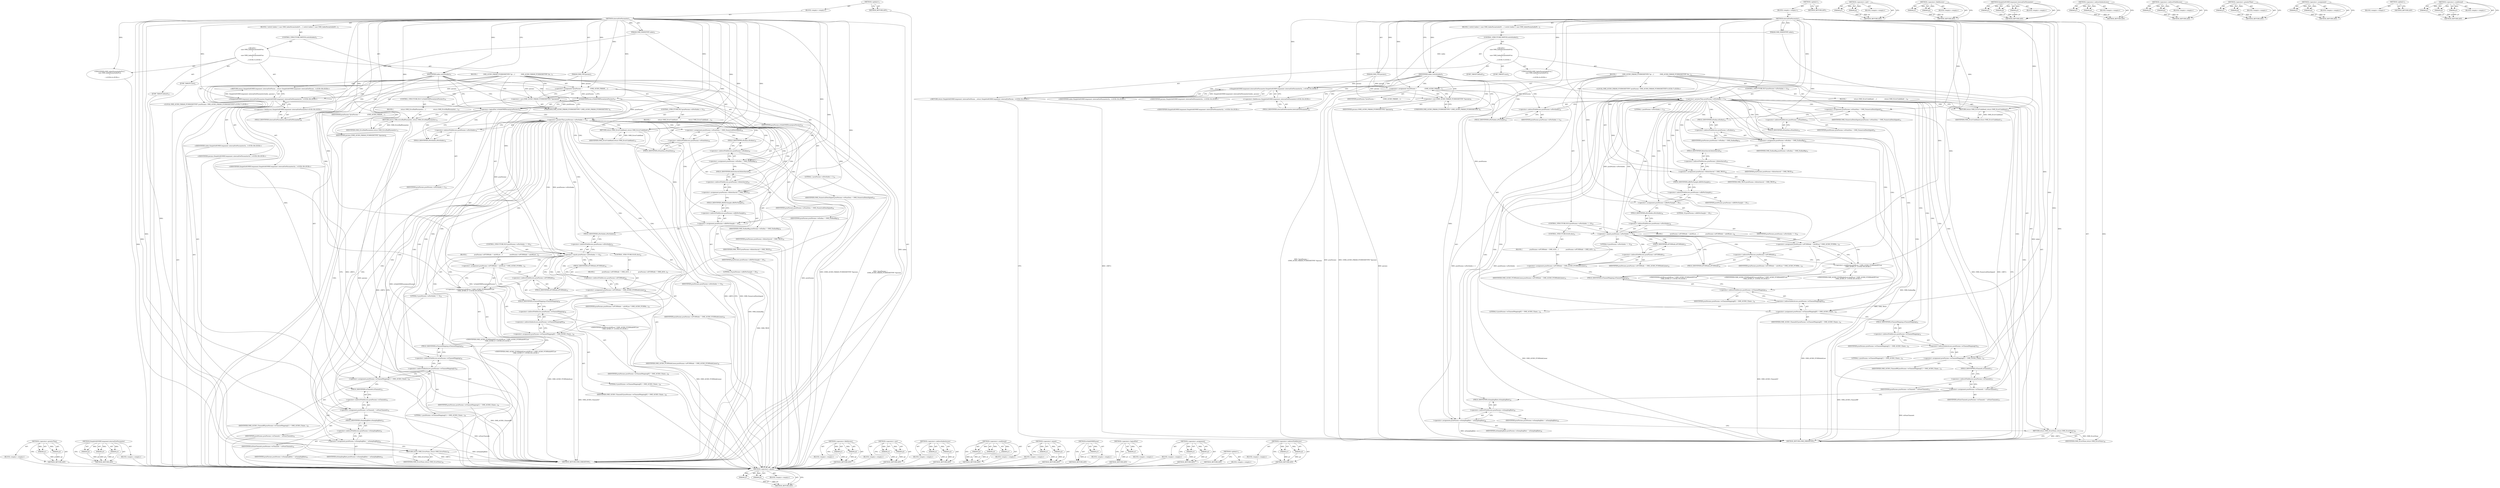 digraph "&lt;operator&gt;.indirectFieldAccess" {
vulnerable_154 [label=<(METHOD,&lt;operator&gt;.equals)>];
vulnerable_155 [label=<(PARAM,p1)>];
vulnerable_156 [label=<(PARAM,p2)>];
vulnerable_157 [label=<(BLOCK,&lt;empty&gt;,&lt;empty&gt;)>];
vulnerable_158 [label=<(METHOD_RETURN,ANY)>];
vulnerable_6 [label=<(METHOD,&lt;global&gt;)<SUB>1</SUB>>];
vulnerable_7 [label=<(BLOCK,&lt;empty&gt;,&lt;empty&gt;)<SUB>1</SUB>>];
vulnerable_8 [label=<(METHOD,internalGetParameter)<SUB>1</SUB>>];
vulnerable_9 [label=<(PARAM,OMX_INDEXTYPE index)<SUB>2</SUB>>];
vulnerable_10 [label=<(PARAM,OMX_PTR params)<SUB>2</SUB>>];
vulnerable_11 [label=<(BLOCK,{
 switch (index) {
 case OMX_IndexParamAudioPc...,{
 switch (index) {
 case OMX_IndexParamAudioPc...)<SUB>2</SUB>>];
vulnerable_12 [label=<(CONTROL_STRUCTURE,SWITCH,switch(index))<SUB>3</SUB>>];
vulnerable_13 [label=<(IDENTIFIER,index,switch(index))<SUB>3</SUB>>];
vulnerable_14 [label="<(BLOCK,{
 case OMX_IndexParamAudioPcm:
 {

           ...,{
 case OMX_IndexParamAudioPcm:
 {

           ...)<SUB>3</SUB>>"];
vulnerable_15 [label=<(JUMP_TARGET,case)<SUB>4</SUB>>];
vulnerable_16 [label="<(IDENTIFIER,OMX_IndexParamAudioPcm,{
 case OMX_IndexParamAudioPcm:
 {

           ...)<SUB>4</SUB>>"];
vulnerable_17 [label=<(BLOCK,{

             OMX_AUDIO_PARAM_PCMMODETYPE *pc...,{

             OMX_AUDIO_PARAM_PCMMODETYPE *pc...)<SUB>5</SUB>>];
vulnerable_18 [label="<(LOCAL,OMX_AUDIO_PARAM_PCMMODETYPE* pcmParams: OMX_AUDIO_PARAM_PCMMODETYPE*)<SUB>7</SUB>>"];
vulnerable_19 [label=<(&lt;operator&gt;.assignment,*pcmParams =
                 (OMX_AUDIO_PARAM_...)<SUB>7</SUB>>];
vulnerable_20 [label=<(IDENTIFIER,pcmParams,*pcmParams =
                 (OMX_AUDIO_PARAM_...)<SUB>7</SUB>>];
vulnerable_21 [label=<(&lt;operator&gt;.cast,(OMX_AUDIO_PARAM_PCMMODETYPE *)params)<SUB>8</SUB>>];
vulnerable_22 [label=<(UNKNOWN,OMX_AUDIO_PARAM_PCMMODETYPE *,OMX_AUDIO_PARAM_PCMMODETYPE *)<SUB>8</SUB>>];
vulnerable_23 [label=<(IDENTIFIER,params,(OMX_AUDIO_PARAM_PCMMODETYPE *)params)<SUB>8</SUB>>];
vulnerable_24 [label=<(CONTROL_STRUCTURE,IF,if (pcmParams-&gt;nPortIndex &gt; 1))<SUB>10</SUB>>];
vulnerable_25 [label=<(&lt;operator&gt;.greaterThan,pcmParams-&gt;nPortIndex &gt; 1)<SUB>10</SUB>>];
vulnerable_26 [label=<(&lt;operator&gt;.indirectFieldAccess,pcmParams-&gt;nPortIndex)<SUB>10</SUB>>];
vulnerable_27 [label=<(IDENTIFIER,pcmParams,pcmParams-&gt;nPortIndex &gt; 1)<SUB>10</SUB>>];
vulnerable_28 [label=<(FIELD_IDENTIFIER,nPortIndex,nPortIndex)<SUB>10</SUB>>];
vulnerable_29 [label=<(LITERAL,1,pcmParams-&gt;nPortIndex &gt; 1)<SUB>10</SUB>>];
vulnerable_30 [label=<(BLOCK,{
                 return OMX_ErrorUndefined;
 ...,{
                 return OMX_ErrorUndefined;
 ...)<SUB>10</SUB>>];
vulnerable_31 [label=<(RETURN,return OMX_ErrorUndefined;,return OMX_ErrorUndefined;)<SUB>11</SUB>>];
vulnerable_32 [label=<(IDENTIFIER,OMX_ErrorUndefined,return OMX_ErrorUndefined;)<SUB>11</SUB>>];
vulnerable_33 [label=<(&lt;operator&gt;.assignment,pcmParams-&gt;eNumData = OMX_NumericalDataSigned)<SUB>14</SUB>>];
vulnerable_34 [label=<(&lt;operator&gt;.indirectFieldAccess,pcmParams-&gt;eNumData)<SUB>14</SUB>>];
vulnerable_35 [label=<(IDENTIFIER,pcmParams,pcmParams-&gt;eNumData = OMX_NumericalDataSigned)<SUB>14</SUB>>];
vulnerable_36 [label=<(FIELD_IDENTIFIER,eNumData,eNumData)<SUB>14</SUB>>];
vulnerable_37 [label=<(IDENTIFIER,OMX_NumericalDataSigned,pcmParams-&gt;eNumData = OMX_NumericalDataSigned)<SUB>14</SUB>>];
vulnerable_38 [label=<(&lt;operator&gt;.assignment,pcmParams-&gt;eEndian = OMX_EndianBig)<SUB>15</SUB>>];
vulnerable_39 [label=<(&lt;operator&gt;.indirectFieldAccess,pcmParams-&gt;eEndian)<SUB>15</SUB>>];
vulnerable_40 [label=<(IDENTIFIER,pcmParams,pcmParams-&gt;eEndian = OMX_EndianBig)<SUB>15</SUB>>];
vulnerable_41 [label=<(FIELD_IDENTIFIER,eEndian,eEndian)<SUB>15</SUB>>];
vulnerable_42 [label=<(IDENTIFIER,OMX_EndianBig,pcmParams-&gt;eEndian = OMX_EndianBig)<SUB>15</SUB>>];
vulnerable_43 [label=<(&lt;operator&gt;.assignment,pcmParams-&gt;bInterleaved = OMX_TRUE)<SUB>16</SUB>>];
vulnerable_44 [label=<(&lt;operator&gt;.indirectFieldAccess,pcmParams-&gt;bInterleaved)<SUB>16</SUB>>];
vulnerable_45 [label=<(IDENTIFIER,pcmParams,pcmParams-&gt;bInterleaved = OMX_TRUE)<SUB>16</SUB>>];
vulnerable_46 [label=<(FIELD_IDENTIFIER,bInterleaved,bInterleaved)<SUB>16</SUB>>];
vulnerable_47 [label=<(IDENTIFIER,OMX_TRUE,pcmParams-&gt;bInterleaved = OMX_TRUE)<SUB>16</SUB>>];
vulnerable_48 [label=<(&lt;operator&gt;.assignment,pcmParams-&gt;nBitPerSample = 16)<SUB>17</SUB>>];
vulnerable_49 [label=<(&lt;operator&gt;.indirectFieldAccess,pcmParams-&gt;nBitPerSample)<SUB>17</SUB>>];
vulnerable_50 [label=<(IDENTIFIER,pcmParams,pcmParams-&gt;nBitPerSample = 16)<SUB>17</SUB>>];
vulnerable_51 [label=<(FIELD_IDENTIFIER,nBitPerSample,nBitPerSample)<SUB>17</SUB>>];
vulnerable_52 [label=<(LITERAL,16,pcmParams-&gt;nBitPerSample = 16)<SUB>17</SUB>>];
vulnerable_53 [label=<(CONTROL_STRUCTURE,IF,if (pcmParams-&gt;nPortIndex == 0))<SUB>18</SUB>>];
vulnerable_54 [label=<(&lt;operator&gt;.equals,pcmParams-&gt;nPortIndex == 0)<SUB>18</SUB>>];
vulnerable_55 [label=<(&lt;operator&gt;.indirectFieldAccess,pcmParams-&gt;nPortIndex)<SUB>18</SUB>>];
vulnerable_56 [label=<(IDENTIFIER,pcmParams,pcmParams-&gt;nPortIndex == 0)<SUB>18</SUB>>];
vulnerable_57 [label=<(FIELD_IDENTIFIER,nPortIndex,nPortIndex)<SUB>18</SUB>>];
vulnerable_58 [label=<(LITERAL,0,pcmParams-&gt;nPortIndex == 0)<SUB>18</SUB>>];
vulnerable_59 [label=<(BLOCK,{
                pcmParams-&gt;ePCMMode = mIsMLaw...,{
                pcmParams-&gt;ePCMMode = mIsMLaw...)<SUB>18</SUB>>];
vulnerable_60 [label=<(&lt;operator&gt;.assignment,pcmParams-&gt;ePCMMode = mIsMLaw ? OMX_AUDIO_PCMMo...)<SUB>19</SUB>>];
vulnerable_61 [label=<(&lt;operator&gt;.indirectFieldAccess,pcmParams-&gt;ePCMMode)<SUB>19</SUB>>];
vulnerable_62 [label=<(IDENTIFIER,pcmParams,pcmParams-&gt;ePCMMode = mIsMLaw ? OMX_AUDIO_PCMMo...)<SUB>19</SUB>>];
vulnerable_63 [label=<(FIELD_IDENTIFIER,ePCMMode,ePCMMode)<SUB>19</SUB>>];
vulnerable_64 [label="<(&lt;operator&gt;.conditional,mIsMLaw ? OMX_AUDIO_PCMModeMULaw
 : OMX_AUDIO_P...)<SUB>19</SUB>>"];
vulnerable_65 [label="<(IDENTIFIER,mIsMLaw,mIsMLaw ? OMX_AUDIO_PCMModeMULaw
 : OMX_AUDIO_P...)<SUB>19</SUB>>"];
vulnerable_66 [label="<(IDENTIFIER,OMX_AUDIO_PCMModeMULaw,mIsMLaw ? OMX_AUDIO_PCMModeMULaw
 : OMX_AUDIO_P...)<SUB>19</SUB>>"];
vulnerable_67 [label="<(IDENTIFIER,OMX_AUDIO_PCMModeALaw,mIsMLaw ? OMX_AUDIO_PCMModeMULaw
 : OMX_AUDIO_P...)<SUB>20</SUB>>"];
vulnerable_68 [label=<(CONTROL_STRUCTURE,ELSE,else)<SUB>21</SUB>>];
vulnerable_69 [label=<(BLOCK,{
                pcmParams-&gt;ePCMMode = OMX_AUD...,{
                pcmParams-&gt;ePCMMode = OMX_AUD...)<SUB>21</SUB>>];
vulnerable_70 [label=<(&lt;operator&gt;.assignment,pcmParams-&gt;ePCMMode = OMX_AUDIO_PCMModeLinear)<SUB>22</SUB>>];
vulnerable_71 [label=<(&lt;operator&gt;.indirectFieldAccess,pcmParams-&gt;ePCMMode)<SUB>22</SUB>>];
vulnerable_72 [label=<(IDENTIFIER,pcmParams,pcmParams-&gt;ePCMMode = OMX_AUDIO_PCMModeLinear)<SUB>22</SUB>>];
vulnerable_73 [label=<(FIELD_IDENTIFIER,ePCMMode,ePCMMode)<SUB>22</SUB>>];
vulnerable_74 [label=<(IDENTIFIER,OMX_AUDIO_PCMModeLinear,pcmParams-&gt;ePCMMode = OMX_AUDIO_PCMModeLinear)<SUB>22</SUB>>];
vulnerable_75 [label=<(&lt;operator&gt;.assignment,pcmParams-&gt;eChannelMapping[0] = OMX_AUDIO_Chann...)<SUB>24</SUB>>];
vulnerable_76 [label=<(&lt;operator&gt;.indirectIndexAccess,pcmParams-&gt;eChannelMapping[0])<SUB>24</SUB>>];
vulnerable_77 [label=<(&lt;operator&gt;.indirectFieldAccess,pcmParams-&gt;eChannelMapping)<SUB>24</SUB>>];
vulnerable_78 [label=<(IDENTIFIER,pcmParams,pcmParams-&gt;eChannelMapping[0] = OMX_AUDIO_Chann...)<SUB>24</SUB>>];
vulnerable_79 [label=<(FIELD_IDENTIFIER,eChannelMapping,eChannelMapping)<SUB>24</SUB>>];
vulnerable_80 [label=<(LITERAL,0,pcmParams-&gt;eChannelMapping[0] = OMX_AUDIO_Chann...)<SUB>24</SUB>>];
vulnerable_81 [label=<(IDENTIFIER,OMX_AUDIO_ChannelLF,pcmParams-&gt;eChannelMapping[0] = OMX_AUDIO_Chann...)<SUB>24</SUB>>];
vulnerable_82 [label=<(&lt;operator&gt;.assignment,pcmParams-&gt;eChannelMapping[1] = OMX_AUDIO_Chann...)<SUB>25</SUB>>];
vulnerable_83 [label=<(&lt;operator&gt;.indirectIndexAccess,pcmParams-&gt;eChannelMapping[1])<SUB>25</SUB>>];
vulnerable_84 [label=<(&lt;operator&gt;.indirectFieldAccess,pcmParams-&gt;eChannelMapping)<SUB>25</SUB>>];
vulnerable_85 [label=<(IDENTIFIER,pcmParams,pcmParams-&gt;eChannelMapping[1] = OMX_AUDIO_Chann...)<SUB>25</SUB>>];
vulnerable_86 [label=<(FIELD_IDENTIFIER,eChannelMapping,eChannelMapping)<SUB>25</SUB>>];
vulnerable_87 [label=<(LITERAL,1,pcmParams-&gt;eChannelMapping[1] = OMX_AUDIO_Chann...)<SUB>25</SUB>>];
vulnerable_88 [label=<(IDENTIFIER,OMX_AUDIO_ChannelRF,pcmParams-&gt;eChannelMapping[1] = OMX_AUDIO_Chann...)<SUB>25</SUB>>];
vulnerable_89 [label=<(&lt;operator&gt;.assignment,pcmParams-&gt;nChannels = mNumChannels)<SUB>27</SUB>>];
vulnerable_90 [label=<(&lt;operator&gt;.indirectFieldAccess,pcmParams-&gt;nChannels)<SUB>27</SUB>>];
vulnerable_91 [label=<(IDENTIFIER,pcmParams,pcmParams-&gt;nChannels = mNumChannels)<SUB>27</SUB>>];
vulnerable_92 [label=<(FIELD_IDENTIFIER,nChannels,nChannels)<SUB>27</SUB>>];
vulnerable_93 [label=<(IDENTIFIER,mNumChannels,pcmParams-&gt;nChannels = mNumChannels)<SUB>27</SUB>>];
vulnerable_94 [label=<(&lt;operator&gt;.assignment,pcmParams-&gt;nSamplingRate = mSamplingRate)<SUB>28</SUB>>];
vulnerable_95 [label=<(&lt;operator&gt;.indirectFieldAccess,pcmParams-&gt;nSamplingRate)<SUB>28</SUB>>];
vulnerable_96 [label=<(IDENTIFIER,pcmParams,pcmParams-&gt;nSamplingRate = mSamplingRate)<SUB>28</SUB>>];
vulnerable_97 [label=<(FIELD_IDENTIFIER,nSamplingRate,nSamplingRate)<SUB>28</SUB>>];
vulnerable_98 [label=<(IDENTIFIER,mSamplingRate,pcmParams-&gt;nSamplingRate = mSamplingRate)<SUB>28</SUB>>];
vulnerable_99 [label=<(RETURN,return OMX_ErrorNone;,return OMX_ErrorNone;)<SUB>30</SUB>>];
vulnerable_100 [label=<(IDENTIFIER,OMX_ErrorNone,return OMX_ErrorNone;)<SUB>30</SUB>>];
vulnerable_101 [label=<(JUMP_TARGET,default)<SUB>33</SUB>>];
vulnerable_102 [label="<(RETURN,return SimpleSoftOMXComponent::internalGetParam...,return SimpleSoftOMXComponent::internalGetParam...)<SUB>34</SUB>>"];
vulnerable_103 [label="<(SimpleSoftOMXComponent.internalGetParameter,SimpleSoftOMXComponent::internalGetParameter(in...)<SUB>34</SUB>>"];
vulnerable_104 [label="<(&lt;operator&gt;.fieldAccess,SimpleSoftOMXComponent::internalGetParameter)<SUB>34</SUB>>"];
vulnerable_105 [label="<(IDENTIFIER,SimpleSoftOMXComponent,SimpleSoftOMXComponent::internalGetParameter(in...)<SUB>34</SUB>>"];
vulnerable_106 [label=<(FIELD_IDENTIFIER,internalGetParameter,internalGetParameter)<SUB>34</SUB>>];
vulnerable_107 [label="<(IDENTIFIER,index,SimpleSoftOMXComponent::internalGetParameter(in...)<SUB>34</SUB>>"];
vulnerable_108 [label="<(IDENTIFIER,params,SimpleSoftOMXComponent::internalGetParameter(in...)<SUB>34</SUB>>"];
vulnerable_109 [label=<(METHOD_RETURN,OMX_ERRORTYPE)<SUB>1</SUB>>];
vulnerable_111 [label=<(METHOD_RETURN,ANY)<SUB>1</SUB>>];
vulnerable_139 [label=<(METHOD,&lt;operator&gt;.cast)>];
vulnerable_140 [label=<(PARAM,p1)>];
vulnerable_141 [label=<(PARAM,p2)>];
vulnerable_142 [label=<(BLOCK,&lt;empty&gt;,&lt;empty&gt;)>];
vulnerable_143 [label=<(METHOD_RETURN,ANY)>];
vulnerable_176 [label=<(METHOD,&lt;operator&gt;.fieldAccess)>];
vulnerable_177 [label=<(PARAM,p1)>];
vulnerable_178 [label=<(PARAM,p2)>];
vulnerable_179 [label=<(BLOCK,&lt;empty&gt;,&lt;empty&gt;)>];
vulnerable_180 [label=<(METHOD_RETURN,ANY)>];
vulnerable_170 [label=<(METHOD,SimpleSoftOMXComponent.internalGetParameter)>];
vulnerable_171 [label=<(PARAM,p1)>];
vulnerable_172 [label=<(PARAM,p2)>];
vulnerable_173 [label=<(PARAM,p3)>];
vulnerable_174 [label=<(BLOCK,&lt;empty&gt;,&lt;empty&gt;)>];
vulnerable_175 [label=<(METHOD_RETURN,ANY)>];
vulnerable_165 [label=<(METHOD,&lt;operator&gt;.indirectIndexAccess)>];
vulnerable_166 [label=<(PARAM,p1)>];
vulnerable_167 [label=<(PARAM,p2)>];
vulnerable_168 [label=<(BLOCK,&lt;empty&gt;,&lt;empty&gt;)>];
vulnerable_169 [label=<(METHOD_RETURN,ANY)>];
vulnerable_149 [label=<(METHOD,&lt;operator&gt;.indirectFieldAccess)>];
vulnerable_150 [label=<(PARAM,p1)>];
vulnerable_151 [label=<(PARAM,p2)>];
vulnerable_152 [label=<(BLOCK,&lt;empty&gt;,&lt;empty&gt;)>];
vulnerable_153 [label=<(METHOD_RETURN,ANY)>];
vulnerable_144 [label=<(METHOD,&lt;operator&gt;.greaterThan)>];
vulnerable_145 [label=<(PARAM,p1)>];
vulnerable_146 [label=<(PARAM,p2)>];
vulnerable_147 [label=<(BLOCK,&lt;empty&gt;,&lt;empty&gt;)>];
vulnerable_148 [label=<(METHOD_RETURN,ANY)>];
vulnerable_134 [label=<(METHOD,&lt;operator&gt;.assignment)>];
vulnerable_135 [label=<(PARAM,p1)>];
vulnerable_136 [label=<(PARAM,p2)>];
vulnerable_137 [label=<(BLOCK,&lt;empty&gt;,&lt;empty&gt;)>];
vulnerable_138 [label=<(METHOD_RETURN,ANY)>];
vulnerable_128 [label=<(METHOD,&lt;global&gt;)<SUB>1</SUB>>];
vulnerable_129 [label=<(BLOCK,&lt;empty&gt;,&lt;empty&gt;)>];
vulnerable_130 [label=<(METHOD_RETURN,ANY)>];
vulnerable_159 [label=<(METHOD,&lt;operator&gt;.conditional)>];
vulnerable_160 [label=<(PARAM,p1)>];
vulnerable_161 [label=<(PARAM,p2)>];
vulnerable_162 [label=<(PARAM,p3)>];
vulnerable_163 [label=<(BLOCK,&lt;empty&gt;,&lt;empty&gt;)>];
vulnerable_164 [label=<(METHOD_RETURN,ANY)>];
fixed_159 [label=<(METHOD,&lt;operator&gt;.greaterThan)>];
fixed_160 [label=<(PARAM,p1)>];
fixed_161 [label=<(PARAM,p2)>];
fixed_162 [label=<(BLOCK,&lt;empty&gt;,&lt;empty&gt;)>];
fixed_163 [label=<(METHOD_RETURN,ANY)>];
fixed_185 [label=<(METHOD,SimpleSoftOMXComponent.internalGetParameter)>];
fixed_186 [label=<(PARAM,p1)>];
fixed_187 [label=<(PARAM,p2)>];
fixed_188 [label=<(PARAM,p3)>];
fixed_189 [label=<(BLOCK,&lt;empty&gt;,&lt;empty&gt;)>];
fixed_190 [label=<(METHOD_RETURN,ANY)>];
fixed_6 [label=<(METHOD,&lt;global&gt;)<SUB>1</SUB>>];
fixed_7 [label=<(BLOCK,&lt;empty&gt;,&lt;empty&gt;)<SUB>1</SUB>>];
fixed_8 [label=<(METHOD,internalGetParameter)<SUB>1</SUB>>];
fixed_9 [label=<(PARAM,OMX_INDEXTYPE index)<SUB>2</SUB>>];
fixed_10 [label=<(PARAM,OMX_PTR params)<SUB>2</SUB>>];
fixed_11 [label=<(BLOCK,{
 switch (index) {
 case OMX_IndexParamAudioPc...,{
 switch (index) {
 case OMX_IndexParamAudioPc...)<SUB>2</SUB>>];
fixed_12 [label=<(CONTROL_STRUCTURE,SWITCH,switch(index))<SUB>3</SUB>>];
fixed_13 [label=<(IDENTIFIER,index,switch(index))<SUB>3</SUB>>];
fixed_14 [label="<(BLOCK,{
 case OMX_IndexParamAudioPcm:
 {

           ...,{
 case OMX_IndexParamAudioPcm:
 {

           ...)<SUB>3</SUB>>"];
fixed_15 [label=<(JUMP_TARGET,case)<SUB>4</SUB>>];
fixed_16 [label="<(IDENTIFIER,OMX_IndexParamAudioPcm,{
 case OMX_IndexParamAudioPcm:
 {

           ...)<SUB>4</SUB>>"];
fixed_17 [label=<(BLOCK,{

             OMX_AUDIO_PARAM_PCMMODETYPE *pc...,{

             OMX_AUDIO_PARAM_PCMMODETYPE *pc...)<SUB>5</SUB>>];
fixed_18 [label="<(LOCAL,OMX_AUDIO_PARAM_PCMMODETYPE* pcmParams: OMX_AUDIO_PARAM_PCMMODETYPE*)<SUB>7</SUB>>"];
fixed_19 [label=<(&lt;operator&gt;.assignment,*pcmParams =
                 (OMX_AUDIO_PARAM_...)<SUB>7</SUB>>];
fixed_20 [label=<(IDENTIFIER,pcmParams,*pcmParams =
                 (OMX_AUDIO_PARAM_...)<SUB>7</SUB>>];
fixed_21 [label=<(&lt;operator&gt;.cast,(OMX_AUDIO_PARAM_PCMMODETYPE *)params)<SUB>8</SUB>>];
fixed_22 [label=<(UNKNOWN,OMX_AUDIO_PARAM_PCMMODETYPE *,OMX_AUDIO_PARAM_PCMMODETYPE *)<SUB>8</SUB>>];
fixed_23 [label=<(IDENTIFIER,params,(OMX_AUDIO_PARAM_PCMMODETYPE *)params)<SUB>8</SUB>>];
fixed_24 [label=<(CONTROL_STRUCTURE,IF,if (!isValidOMXParam(pcmParams)))<SUB>10</SUB>>];
fixed_25 [label=<(&lt;operator&gt;.logicalNot,!isValidOMXParam(pcmParams))<SUB>10</SUB>>];
fixed_26 [label=<(isValidOMXParam,isValidOMXParam(pcmParams))<SUB>10</SUB>>];
fixed_27 [label=<(IDENTIFIER,pcmParams,isValidOMXParam(pcmParams))<SUB>10</SUB>>];
fixed_28 [label=<(BLOCK,{
                return OMX_ErrorBadParameter;...,{
                return OMX_ErrorBadParameter;...)<SUB>10</SUB>>];
fixed_29 [label=<(RETURN,return OMX_ErrorBadParameter;,return OMX_ErrorBadParameter;)<SUB>11</SUB>>];
fixed_30 [label=<(IDENTIFIER,OMX_ErrorBadParameter,return OMX_ErrorBadParameter;)<SUB>11</SUB>>];
fixed_31 [label=<(CONTROL_STRUCTURE,IF,if (pcmParams-&gt;nPortIndex &gt; 1))<SUB>14</SUB>>];
fixed_32 [label=<(&lt;operator&gt;.greaterThan,pcmParams-&gt;nPortIndex &gt; 1)<SUB>14</SUB>>];
fixed_33 [label=<(&lt;operator&gt;.indirectFieldAccess,pcmParams-&gt;nPortIndex)<SUB>14</SUB>>];
fixed_34 [label=<(IDENTIFIER,pcmParams,pcmParams-&gt;nPortIndex &gt; 1)<SUB>14</SUB>>];
fixed_35 [label=<(FIELD_IDENTIFIER,nPortIndex,nPortIndex)<SUB>14</SUB>>];
fixed_36 [label=<(LITERAL,1,pcmParams-&gt;nPortIndex &gt; 1)<SUB>14</SUB>>];
fixed_37 [label=<(BLOCK,{
                 return OMX_ErrorUndefined;
 ...,{
                 return OMX_ErrorUndefined;
 ...)<SUB>14</SUB>>];
fixed_38 [label=<(RETURN,return OMX_ErrorUndefined;,return OMX_ErrorUndefined;)<SUB>15</SUB>>];
fixed_39 [label=<(IDENTIFIER,OMX_ErrorUndefined,return OMX_ErrorUndefined;)<SUB>15</SUB>>];
fixed_40 [label=<(&lt;operator&gt;.assignment,pcmParams-&gt;eNumData = OMX_NumericalDataSigned)<SUB>18</SUB>>];
fixed_41 [label=<(&lt;operator&gt;.indirectFieldAccess,pcmParams-&gt;eNumData)<SUB>18</SUB>>];
fixed_42 [label=<(IDENTIFIER,pcmParams,pcmParams-&gt;eNumData = OMX_NumericalDataSigned)<SUB>18</SUB>>];
fixed_43 [label=<(FIELD_IDENTIFIER,eNumData,eNumData)<SUB>18</SUB>>];
fixed_44 [label=<(IDENTIFIER,OMX_NumericalDataSigned,pcmParams-&gt;eNumData = OMX_NumericalDataSigned)<SUB>18</SUB>>];
fixed_45 [label=<(&lt;operator&gt;.assignment,pcmParams-&gt;eEndian = OMX_EndianBig)<SUB>19</SUB>>];
fixed_46 [label=<(&lt;operator&gt;.indirectFieldAccess,pcmParams-&gt;eEndian)<SUB>19</SUB>>];
fixed_47 [label=<(IDENTIFIER,pcmParams,pcmParams-&gt;eEndian = OMX_EndianBig)<SUB>19</SUB>>];
fixed_48 [label=<(FIELD_IDENTIFIER,eEndian,eEndian)<SUB>19</SUB>>];
fixed_49 [label=<(IDENTIFIER,OMX_EndianBig,pcmParams-&gt;eEndian = OMX_EndianBig)<SUB>19</SUB>>];
fixed_50 [label=<(&lt;operator&gt;.assignment,pcmParams-&gt;bInterleaved = OMX_TRUE)<SUB>20</SUB>>];
fixed_51 [label=<(&lt;operator&gt;.indirectFieldAccess,pcmParams-&gt;bInterleaved)<SUB>20</SUB>>];
fixed_52 [label=<(IDENTIFIER,pcmParams,pcmParams-&gt;bInterleaved = OMX_TRUE)<SUB>20</SUB>>];
fixed_53 [label=<(FIELD_IDENTIFIER,bInterleaved,bInterleaved)<SUB>20</SUB>>];
fixed_54 [label=<(IDENTIFIER,OMX_TRUE,pcmParams-&gt;bInterleaved = OMX_TRUE)<SUB>20</SUB>>];
fixed_55 [label=<(&lt;operator&gt;.assignment,pcmParams-&gt;nBitPerSample = 16)<SUB>21</SUB>>];
fixed_56 [label=<(&lt;operator&gt;.indirectFieldAccess,pcmParams-&gt;nBitPerSample)<SUB>21</SUB>>];
fixed_57 [label=<(IDENTIFIER,pcmParams,pcmParams-&gt;nBitPerSample = 16)<SUB>21</SUB>>];
fixed_58 [label=<(FIELD_IDENTIFIER,nBitPerSample,nBitPerSample)<SUB>21</SUB>>];
fixed_59 [label=<(LITERAL,16,pcmParams-&gt;nBitPerSample = 16)<SUB>21</SUB>>];
fixed_60 [label=<(CONTROL_STRUCTURE,IF,if (pcmParams-&gt;nPortIndex == 0))<SUB>22</SUB>>];
fixed_61 [label=<(&lt;operator&gt;.equals,pcmParams-&gt;nPortIndex == 0)<SUB>22</SUB>>];
fixed_62 [label=<(&lt;operator&gt;.indirectFieldAccess,pcmParams-&gt;nPortIndex)<SUB>22</SUB>>];
fixed_63 [label=<(IDENTIFIER,pcmParams,pcmParams-&gt;nPortIndex == 0)<SUB>22</SUB>>];
fixed_64 [label=<(FIELD_IDENTIFIER,nPortIndex,nPortIndex)<SUB>22</SUB>>];
fixed_65 [label=<(LITERAL,0,pcmParams-&gt;nPortIndex == 0)<SUB>22</SUB>>];
fixed_66 [label=<(BLOCK,{
                pcmParams-&gt;ePCMMode = mIsMLaw...,{
                pcmParams-&gt;ePCMMode = mIsMLaw...)<SUB>22</SUB>>];
fixed_67 [label=<(&lt;operator&gt;.assignment,pcmParams-&gt;ePCMMode = mIsMLaw ? OMX_AUDIO_PCMMo...)<SUB>23</SUB>>];
fixed_68 [label=<(&lt;operator&gt;.indirectFieldAccess,pcmParams-&gt;ePCMMode)<SUB>23</SUB>>];
fixed_69 [label=<(IDENTIFIER,pcmParams,pcmParams-&gt;ePCMMode = mIsMLaw ? OMX_AUDIO_PCMMo...)<SUB>23</SUB>>];
fixed_70 [label=<(FIELD_IDENTIFIER,ePCMMode,ePCMMode)<SUB>23</SUB>>];
fixed_71 [label="<(&lt;operator&gt;.conditional,mIsMLaw ? OMX_AUDIO_PCMModeMULaw
 : OMX_AUDIO_P...)<SUB>23</SUB>>"];
fixed_72 [label="<(IDENTIFIER,mIsMLaw,mIsMLaw ? OMX_AUDIO_PCMModeMULaw
 : OMX_AUDIO_P...)<SUB>23</SUB>>"];
fixed_73 [label="<(IDENTIFIER,OMX_AUDIO_PCMModeMULaw,mIsMLaw ? OMX_AUDIO_PCMModeMULaw
 : OMX_AUDIO_P...)<SUB>23</SUB>>"];
fixed_74 [label="<(IDENTIFIER,OMX_AUDIO_PCMModeALaw,mIsMLaw ? OMX_AUDIO_PCMModeMULaw
 : OMX_AUDIO_P...)<SUB>24</SUB>>"];
fixed_75 [label=<(CONTROL_STRUCTURE,ELSE,else)<SUB>25</SUB>>];
fixed_76 [label=<(BLOCK,{
                pcmParams-&gt;ePCMMode = OMX_AUD...,{
                pcmParams-&gt;ePCMMode = OMX_AUD...)<SUB>25</SUB>>];
fixed_77 [label=<(&lt;operator&gt;.assignment,pcmParams-&gt;ePCMMode = OMX_AUDIO_PCMModeLinear)<SUB>26</SUB>>];
fixed_78 [label=<(&lt;operator&gt;.indirectFieldAccess,pcmParams-&gt;ePCMMode)<SUB>26</SUB>>];
fixed_79 [label=<(IDENTIFIER,pcmParams,pcmParams-&gt;ePCMMode = OMX_AUDIO_PCMModeLinear)<SUB>26</SUB>>];
fixed_80 [label=<(FIELD_IDENTIFIER,ePCMMode,ePCMMode)<SUB>26</SUB>>];
fixed_81 [label=<(IDENTIFIER,OMX_AUDIO_PCMModeLinear,pcmParams-&gt;ePCMMode = OMX_AUDIO_PCMModeLinear)<SUB>26</SUB>>];
fixed_82 [label=<(&lt;operator&gt;.assignment,pcmParams-&gt;eChannelMapping[0] = OMX_AUDIO_Chann...)<SUB>28</SUB>>];
fixed_83 [label=<(&lt;operator&gt;.indirectIndexAccess,pcmParams-&gt;eChannelMapping[0])<SUB>28</SUB>>];
fixed_84 [label=<(&lt;operator&gt;.indirectFieldAccess,pcmParams-&gt;eChannelMapping)<SUB>28</SUB>>];
fixed_85 [label=<(IDENTIFIER,pcmParams,pcmParams-&gt;eChannelMapping[0] = OMX_AUDIO_Chann...)<SUB>28</SUB>>];
fixed_86 [label=<(FIELD_IDENTIFIER,eChannelMapping,eChannelMapping)<SUB>28</SUB>>];
fixed_87 [label=<(LITERAL,0,pcmParams-&gt;eChannelMapping[0] = OMX_AUDIO_Chann...)<SUB>28</SUB>>];
fixed_88 [label=<(IDENTIFIER,OMX_AUDIO_ChannelLF,pcmParams-&gt;eChannelMapping[0] = OMX_AUDIO_Chann...)<SUB>28</SUB>>];
fixed_89 [label=<(&lt;operator&gt;.assignment,pcmParams-&gt;eChannelMapping[1] = OMX_AUDIO_Chann...)<SUB>29</SUB>>];
fixed_90 [label=<(&lt;operator&gt;.indirectIndexAccess,pcmParams-&gt;eChannelMapping[1])<SUB>29</SUB>>];
fixed_91 [label=<(&lt;operator&gt;.indirectFieldAccess,pcmParams-&gt;eChannelMapping)<SUB>29</SUB>>];
fixed_92 [label=<(IDENTIFIER,pcmParams,pcmParams-&gt;eChannelMapping[1] = OMX_AUDIO_Chann...)<SUB>29</SUB>>];
fixed_93 [label=<(FIELD_IDENTIFIER,eChannelMapping,eChannelMapping)<SUB>29</SUB>>];
fixed_94 [label=<(LITERAL,1,pcmParams-&gt;eChannelMapping[1] = OMX_AUDIO_Chann...)<SUB>29</SUB>>];
fixed_95 [label=<(IDENTIFIER,OMX_AUDIO_ChannelRF,pcmParams-&gt;eChannelMapping[1] = OMX_AUDIO_Chann...)<SUB>29</SUB>>];
fixed_96 [label=<(&lt;operator&gt;.assignment,pcmParams-&gt;nChannels = mNumChannels)<SUB>31</SUB>>];
fixed_97 [label=<(&lt;operator&gt;.indirectFieldAccess,pcmParams-&gt;nChannels)<SUB>31</SUB>>];
fixed_98 [label=<(IDENTIFIER,pcmParams,pcmParams-&gt;nChannels = mNumChannels)<SUB>31</SUB>>];
fixed_99 [label=<(FIELD_IDENTIFIER,nChannels,nChannels)<SUB>31</SUB>>];
fixed_100 [label=<(IDENTIFIER,mNumChannels,pcmParams-&gt;nChannels = mNumChannels)<SUB>31</SUB>>];
fixed_101 [label=<(&lt;operator&gt;.assignment,pcmParams-&gt;nSamplingRate = mSamplingRate)<SUB>32</SUB>>];
fixed_102 [label=<(&lt;operator&gt;.indirectFieldAccess,pcmParams-&gt;nSamplingRate)<SUB>32</SUB>>];
fixed_103 [label=<(IDENTIFIER,pcmParams,pcmParams-&gt;nSamplingRate = mSamplingRate)<SUB>32</SUB>>];
fixed_104 [label=<(FIELD_IDENTIFIER,nSamplingRate,nSamplingRate)<SUB>32</SUB>>];
fixed_105 [label=<(IDENTIFIER,mSamplingRate,pcmParams-&gt;nSamplingRate = mSamplingRate)<SUB>32</SUB>>];
fixed_106 [label=<(RETURN,return OMX_ErrorNone;,return OMX_ErrorNone;)<SUB>34</SUB>>];
fixed_107 [label=<(IDENTIFIER,OMX_ErrorNone,return OMX_ErrorNone;)<SUB>34</SUB>>];
fixed_108 [label=<(JUMP_TARGET,default)<SUB>37</SUB>>];
fixed_109 [label="<(RETURN,return SimpleSoftOMXComponent::internalGetParam...,return SimpleSoftOMXComponent::internalGetParam...)<SUB>38</SUB>>"];
fixed_110 [label="<(SimpleSoftOMXComponent.internalGetParameter,SimpleSoftOMXComponent::internalGetParameter(in...)<SUB>38</SUB>>"];
fixed_111 [label="<(&lt;operator&gt;.fieldAccess,SimpleSoftOMXComponent::internalGetParameter)<SUB>38</SUB>>"];
fixed_112 [label="<(IDENTIFIER,SimpleSoftOMXComponent,SimpleSoftOMXComponent::internalGetParameter(in...)<SUB>38</SUB>>"];
fixed_113 [label=<(FIELD_IDENTIFIER,internalGetParameter,internalGetParameter)<SUB>38</SUB>>];
fixed_114 [label="<(IDENTIFIER,index,SimpleSoftOMXComponent::internalGetParameter(in...)<SUB>38</SUB>>"];
fixed_115 [label="<(IDENTIFIER,params,SimpleSoftOMXComponent::internalGetParameter(in...)<SUB>38</SUB>>"];
fixed_116 [label=<(METHOD_RETURN,OMX_ERRORTYPE)<SUB>1</SUB>>];
fixed_118 [label=<(METHOD_RETURN,ANY)<SUB>1</SUB>>];
fixed_191 [label=<(METHOD,&lt;operator&gt;.fieldAccess)>];
fixed_192 [label=<(PARAM,p1)>];
fixed_193 [label=<(PARAM,p2)>];
fixed_194 [label=<(BLOCK,&lt;empty&gt;,&lt;empty&gt;)>];
fixed_195 [label=<(METHOD_RETURN,ANY)>];
fixed_146 [label=<(METHOD,&lt;operator&gt;.cast)>];
fixed_147 [label=<(PARAM,p1)>];
fixed_148 [label=<(PARAM,p2)>];
fixed_149 [label=<(BLOCK,&lt;empty&gt;,&lt;empty&gt;)>];
fixed_150 [label=<(METHOD_RETURN,ANY)>];
fixed_180 [label=<(METHOD,&lt;operator&gt;.indirectIndexAccess)>];
fixed_181 [label=<(PARAM,p1)>];
fixed_182 [label=<(PARAM,p2)>];
fixed_183 [label=<(BLOCK,&lt;empty&gt;,&lt;empty&gt;)>];
fixed_184 [label=<(METHOD_RETURN,ANY)>];
fixed_174 [label=<(METHOD,&lt;operator&gt;.conditional)>];
fixed_175 [label=<(PARAM,p1)>];
fixed_176 [label=<(PARAM,p2)>];
fixed_177 [label=<(PARAM,p3)>];
fixed_178 [label=<(BLOCK,&lt;empty&gt;,&lt;empty&gt;)>];
fixed_179 [label=<(METHOD_RETURN,ANY)>];
fixed_169 [label=<(METHOD,&lt;operator&gt;.equals)>];
fixed_170 [label=<(PARAM,p1)>];
fixed_171 [label=<(PARAM,p2)>];
fixed_172 [label=<(BLOCK,&lt;empty&gt;,&lt;empty&gt;)>];
fixed_173 [label=<(METHOD_RETURN,ANY)>];
fixed_155 [label=<(METHOD,isValidOMXParam)>];
fixed_156 [label=<(PARAM,p1)>];
fixed_157 [label=<(BLOCK,&lt;empty&gt;,&lt;empty&gt;)>];
fixed_158 [label=<(METHOD_RETURN,ANY)>];
fixed_151 [label=<(METHOD,&lt;operator&gt;.logicalNot)>];
fixed_152 [label=<(PARAM,p1)>];
fixed_153 [label=<(BLOCK,&lt;empty&gt;,&lt;empty&gt;)>];
fixed_154 [label=<(METHOD_RETURN,ANY)>];
fixed_141 [label=<(METHOD,&lt;operator&gt;.assignment)>];
fixed_142 [label=<(PARAM,p1)>];
fixed_143 [label=<(PARAM,p2)>];
fixed_144 [label=<(BLOCK,&lt;empty&gt;,&lt;empty&gt;)>];
fixed_145 [label=<(METHOD_RETURN,ANY)>];
fixed_135 [label=<(METHOD,&lt;global&gt;)<SUB>1</SUB>>];
fixed_136 [label=<(BLOCK,&lt;empty&gt;,&lt;empty&gt;)>];
fixed_137 [label=<(METHOD_RETURN,ANY)>];
fixed_164 [label=<(METHOD,&lt;operator&gt;.indirectFieldAccess)>];
fixed_165 [label=<(PARAM,p1)>];
fixed_166 [label=<(PARAM,p2)>];
fixed_167 [label=<(BLOCK,&lt;empty&gt;,&lt;empty&gt;)>];
fixed_168 [label=<(METHOD_RETURN,ANY)>];
vulnerable_154 -> vulnerable_155  [key=0, label="AST: "];
vulnerable_154 -> vulnerable_155  [key=1, label="DDG: "];
vulnerable_154 -> vulnerable_157  [key=0, label="AST: "];
vulnerable_154 -> vulnerable_156  [key=0, label="AST: "];
vulnerable_154 -> vulnerable_156  [key=1, label="DDG: "];
vulnerable_154 -> vulnerable_158  [key=0, label="AST: "];
vulnerable_154 -> vulnerable_158  [key=1, label="CFG: "];
vulnerable_155 -> vulnerable_158  [key=0, label="DDG: p1"];
vulnerable_156 -> vulnerable_158  [key=0, label="DDG: p2"];
vulnerable_6 -> vulnerable_7  [key=0, label="AST: "];
vulnerable_6 -> vulnerable_111  [key=0, label="AST: "];
vulnerable_6 -> vulnerable_111  [key=1, label="CFG: "];
vulnerable_7 -> vulnerable_8  [key=0, label="AST: "];
vulnerable_8 -> vulnerable_9  [key=0, label="AST: "];
vulnerable_8 -> vulnerable_9  [key=1, label="DDG: "];
vulnerable_8 -> vulnerable_10  [key=0, label="AST: "];
vulnerable_8 -> vulnerable_10  [key=1, label="DDG: "];
vulnerable_8 -> vulnerable_11  [key=0, label="AST: "];
vulnerable_8 -> vulnerable_109  [key=0, label="AST: "];
vulnerable_8 -> vulnerable_13  [key=0, label="CFG: "];
vulnerable_8 -> vulnerable_13  [key=1, label="DDG: "];
vulnerable_8 -> vulnerable_16  [key=0, label="DDG: "];
vulnerable_8 -> vulnerable_19  [key=0, label="DDG: "];
vulnerable_8 -> vulnerable_33  [key=0, label="DDG: "];
vulnerable_8 -> vulnerable_38  [key=0, label="DDG: "];
vulnerable_8 -> vulnerable_43  [key=0, label="DDG: "];
vulnerable_8 -> vulnerable_48  [key=0, label="DDG: "];
vulnerable_8 -> vulnerable_75  [key=0, label="DDG: "];
vulnerable_8 -> vulnerable_82  [key=0, label="DDG: "];
vulnerable_8 -> vulnerable_89  [key=0, label="DDG: "];
vulnerable_8 -> vulnerable_94  [key=0, label="DDG: "];
vulnerable_8 -> vulnerable_99  [key=0, label="DDG: "];
vulnerable_8 -> vulnerable_100  [key=0, label="DDG: "];
vulnerable_8 -> vulnerable_103  [key=0, label="DDG: "];
vulnerable_8 -> vulnerable_21  [key=0, label="DDG: "];
vulnerable_8 -> vulnerable_25  [key=0, label="DDG: "];
vulnerable_8 -> vulnerable_31  [key=0, label="DDG: "];
vulnerable_8 -> vulnerable_54  [key=0, label="DDG: "];
vulnerable_8 -> vulnerable_60  [key=0, label="DDG: "];
vulnerable_8 -> vulnerable_32  [key=0, label="DDG: "];
vulnerable_8 -> vulnerable_70  [key=0, label="DDG: "];
vulnerable_8 -> vulnerable_64  [key=0, label="DDG: "];
vulnerable_9 -> vulnerable_109  [key=0, label="DDG: index"];
vulnerable_9 -> vulnerable_103  [key=0, label="DDG: index"];
vulnerable_10 -> vulnerable_19  [key=0, label="DDG: params"];
vulnerable_10 -> vulnerable_103  [key=0, label="DDG: params"];
vulnerable_10 -> vulnerable_21  [key=0, label="DDG: params"];
vulnerable_11 -> vulnerable_12  [key=0, label="AST: "];
vulnerable_12 -> vulnerable_13  [key=0, label="AST: "];
vulnerable_12 -> vulnerable_14  [key=0, label="AST: "];
vulnerable_13 -> vulnerable_22  [key=0, label="CFG: "];
vulnerable_13 -> vulnerable_22  [key=1, label="CDG: "];
vulnerable_13 -> vulnerable_106  [key=0, label="CFG: "];
vulnerable_13 -> vulnerable_106  [key=1, label="CDG: "];
vulnerable_13 -> vulnerable_21  [key=0, label="CDG: "];
vulnerable_13 -> vulnerable_26  [key=0, label="CDG: "];
vulnerable_13 -> vulnerable_19  [key=0, label="CDG: "];
vulnerable_13 -> vulnerable_28  [key=0, label="CDG: "];
vulnerable_13 -> vulnerable_102  [key=0, label="CDG: "];
vulnerable_13 -> vulnerable_25  [key=0, label="CDG: "];
vulnerable_13 -> vulnerable_103  [key=0, label="CDG: "];
vulnerable_13 -> vulnerable_104  [key=0, label="CDG: "];
vulnerable_14 -> vulnerable_15  [key=0, label="AST: "];
vulnerable_14 -> vulnerable_16  [key=0, label="AST: "];
vulnerable_14 -> vulnerable_17  [key=0, label="AST: "];
vulnerable_14 -> vulnerable_101  [key=0, label="AST: "];
vulnerable_14 -> vulnerable_102  [key=0, label="AST: "];
vulnerable_17 -> vulnerable_18  [key=0, label="AST: "];
vulnerable_17 -> vulnerable_19  [key=0, label="AST: "];
vulnerable_17 -> vulnerable_24  [key=0, label="AST: "];
vulnerable_17 -> vulnerable_33  [key=0, label="AST: "];
vulnerable_17 -> vulnerable_38  [key=0, label="AST: "];
vulnerable_17 -> vulnerable_43  [key=0, label="AST: "];
vulnerable_17 -> vulnerable_48  [key=0, label="AST: "];
vulnerable_17 -> vulnerable_53  [key=0, label="AST: "];
vulnerable_17 -> vulnerable_75  [key=0, label="AST: "];
vulnerable_17 -> vulnerable_82  [key=0, label="AST: "];
vulnerable_17 -> vulnerable_89  [key=0, label="AST: "];
vulnerable_17 -> vulnerable_94  [key=0, label="AST: "];
vulnerable_17 -> vulnerable_99  [key=0, label="AST: "];
vulnerable_19 -> vulnerable_20  [key=0, label="AST: "];
vulnerable_19 -> vulnerable_21  [key=0, label="AST: "];
vulnerable_19 -> vulnerable_28  [key=0, label="CFG: "];
vulnerable_19 -> vulnerable_109  [key=0, label="DDG: pcmParams"];
vulnerable_19 -> vulnerable_109  [key=1, label="DDG: (OMX_AUDIO_PARAM_PCMMODETYPE *)params"];
vulnerable_19 -> vulnerable_109  [key=2, label="DDG: *pcmParams =
                 (OMX_AUDIO_PARAM_PCMMODETYPE *)params"];
vulnerable_19 -> vulnerable_25  [key=0, label="DDG: pcmParams"];
vulnerable_19 -> vulnerable_54  [key=0, label="DDG: pcmParams"];
vulnerable_21 -> vulnerable_22  [key=0, label="AST: "];
vulnerable_21 -> vulnerable_23  [key=0, label="AST: "];
vulnerable_21 -> vulnerable_19  [key=0, label="CFG: "];
vulnerable_21 -> vulnerable_109  [key=0, label="DDG: params"];
vulnerable_22 -> vulnerable_21  [key=0, label="CFG: "];
vulnerable_24 -> vulnerable_25  [key=0, label="AST: "];
vulnerable_24 -> vulnerable_30  [key=0, label="AST: "];
vulnerable_25 -> vulnerable_26  [key=0, label="AST: "];
vulnerable_25 -> vulnerable_29  [key=0, label="AST: "];
vulnerable_25 -> vulnerable_31  [key=0, label="CFG: "];
vulnerable_25 -> vulnerable_31  [key=1, label="CDG: "];
vulnerable_25 -> vulnerable_36  [key=0, label="CFG: "];
vulnerable_25 -> vulnerable_36  [key=1, label="CDG: "];
vulnerable_25 -> vulnerable_109  [key=0, label="DDG: pcmParams-&gt;nPortIndex"];
vulnerable_25 -> vulnerable_109  [key=1, label="DDG: pcmParams-&gt;nPortIndex &gt; 1"];
vulnerable_25 -> vulnerable_54  [key=0, label="DDG: pcmParams-&gt;nPortIndex"];
vulnerable_25 -> vulnerable_54  [key=1, label="CDG: "];
vulnerable_25 -> vulnerable_34  [key=0, label="CDG: "];
vulnerable_25 -> vulnerable_94  [key=0, label="CDG: "];
vulnerable_25 -> vulnerable_48  [key=0, label="CDG: "];
vulnerable_25 -> vulnerable_49  [key=0, label="CDG: "];
vulnerable_25 -> vulnerable_77  [key=0, label="CDG: "];
vulnerable_25 -> vulnerable_51  [key=0, label="CDG: "];
vulnerable_25 -> vulnerable_57  [key=0, label="CDG: "];
vulnerable_25 -> vulnerable_89  [key=0, label="CDG: "];
vulnerable_25 -> vulnerable_75  [key=0, label="CDG: "];
vulnerable_25 -> vulnerable_99  [key=0, label="CDG: "];
vulnerable_25 -> vulnerable_46  [key=0, label="CDG: "];
vulnerable_25 -> vulnerable_84  [key=0, label="CDG: "];
vulnerable_25 -> vulnerable_38  [key=0, label="CDG: "];
vulnerable_25 -> vulnerable_95  [key=0, label="CDG: "];
vulnerable_25 -> vulnerable_92  [key=0, label="CDG: "];
vulnerable_25 -> vulnerable_76  [key=0, label="CDG: "];
vulnerable_25 -> vulnerable_97  [key=0, label="CDG: "];
vulnerable_25 -> vulnerable_44  [key=0, label="CDG: "];
vulnerable_25 -> vulnerable_82  [key=0, label="CDG: "];
vulnerable_25 -> vulnerable_90  [key=0, label="CDG: "];
vulnerable_25 -> vulnerable_79  [key=0, label="CDG: "];
vulnerable_25 -> vulnerable_43  [key=0, label="CDG: "];
vulnerable_25 -> vulnerable_33  [key=0, label="CDG: "];
vulnerable_25 -> vulnerable_83  [key=0, label="CDG: "];
vulnerable_25 -> vulnerable_41  [key=0, label="CDG: "];
vulnerable_25 -> vulnerable_55  [key=0, label="CDG: "];
vulnerable_25 -> vulnerable_39  [key=0, label="CDG: "];
vulnerable_25 -> vulnerable_86  [key=0, label="CDG: "];
vulnerable_26 -> vulnerable_27  [key=0, label="AST: "];
vulnerable_26 -> vulnerable_28  [key=0, label="AST: "];
vulnerable_26 -> vulnerable_25  [key=0, label="CFG: "];
vulnerable_28 -> vulnerable_26  [key=0, label="CFG: "];
vulnerable_30 -> vulnerable_31  [key=0, label="AST: "];
vulnerable_31 -> vulnerable_32  [key=0, label="AST: "];
vulnerable_31 -> vulnerable_109  [key=0, label="CFG: "];
vulnerable_31 -> vulnerable_109  [key=1, label="DDG: &lt;RET&gt;"];
vulnerable_32 -> vulnerable_31  [key=0, label="DDG: OMX_ErrorUndefined"];
vulnerable_33 -> vulnerable_34  [key=0, label="AST: "];
vulnerable_33 -> vulnerable_37  [key=0, label="AST: "];
vulnerable_33 -> vulnerable_41  [key=0, label="CFG: "];
vulnerable_33 -> vulnerable_109  [key=0, label="DDG: OMX_NumericalDataSigned"];
vulnerable_34 -> vulnerable_35  [key=0, label="AST: "];
vulnerable_34 -> vulnerable_36  [key=0, label="AST: "];
vulnerable_34 -> vulnerable_33  [key=0, label="CFG: "];
vulnerable_36 -> vulnerable_34  [key=0, label="CFG: "];
vulnerable_38 -> vulnerable_39  [key=0, label="AST: "];
vulnerable_38 -> vulnerable_42  [key=0, label="AST: "];
vulnerable_38 -> vulnerable_46  [key=0, label="CFG: "];
vulnerable_38 -> vulnerable_109  [key=0, label="DDG: OMX_EndianBig"];
vulnerable_39 -> vulnerable_40  [key=0, label="AST: "];
vulnerable_39 -> vulnerable_41  [key=0, label="AST: "];
vulnerable_39 -> vulnerable_38  [key=0, label="CFG: "];
vulnerable_41 -> vulnerable_39  [key=0, label="CFG: "];
vulnerable_43 -> vulnerable_44  [key=0, label="AST: "];
vulnerable_43 -> vulnerable_47  [key=0, label="AST: "];
vulnerable_43 -> vulnerable_51  [key=0, label="CFG: "];
vulnerable_43 -> vulnerable_109  [key=0, label="DDG: OMX_TRUE"];
vulnerable_44 -> vulnerable_45  [key=0, label="AST: "];
vulnerable_44 -> vulnerable_46  [key=0, label="AST: "];
vulnerable_44 -> vulnerable_43  [key=0, label="CFG: "];
vulnerable_46 -> vulnerable_44  [key=0, label="CFG: "];
vulnerable_48 -> vulnerable_49  [key=0, label="AST: "];
vulnerable_48 -> vulnerable_52  [key=0, label="AST: "];
vulnerable_48 -> vulnerable_57  [key=0, label="CFG: "];
vulnerable_49 -> vulnerable_50  [key=0, label="AST: "];
vulnerable_49 -> vulnerable_51  [key=0, label="AST: "];
vulnerable_49 -> vulnerable_48  [key=0, label="CFG: "];
vulnerable_51 -> vulnerable_49  [key=0, label="CFG: "];
vulnerable_53 -> vulnerable_54  [key=0, label="AST: "];
vulnerable_53 -> vulnerable_59  [key=0, label="AST: "];
vulnerable_53 -> vulnerable_68  [key=0, label="AST: "];
vulnerable_54 -> vulnerable_55  [key=0, label="AST: "];
vulnerable_54 -> vulnerable_58  [key=0, label="AST: "];
vulnerable_54 -> vulnerable_63  [key=0, label="CFG: "];
vulnerable_54 -> vulnerable_63  [key=1, label="CDG: "];
vulnerable_54 -> vulnerable_73  [key=0, label="CFG: "];
vulnerable_54 -> vulnerable_73  [key=1, label="CDG: "];
vulnerable_54 -> vulnerable_60  [key=0, label="CDG: "];
vulnerable_54 -> vulnerable_64  [key=0, label="CDG: "];
vulnerable_54 -> vulnerable_61  [key=0, label="CDG: "];
vulnerable_54 -> vulnerable_71  [key=0, label="CDG: "];
vulnerable_54 -> vulnerable_70  [key=0, label="CDG: "];
vulnerable_55 -> vulnerable_56  [key=0, label="AST: "];
vulnerable_55 -> vulnerable_57  [key=0, label="AST: "];
vulnerable_55 -> vulnerable_54  [key=0, label="CFG: "];
vulnerable_57 -> vulnerable_55  [key=0, label="CFG: "];
vulnerable_59 -> vulnerable_60  [key=0, label="AST: "];
vulnerable_60 -> vulnerable_61  [key=0, label="AST: "];
vulnerable_60 -> vulnerable_64  [key=0, label="AST: "];
vulnerable_60 -> vulnerable_79  [key=0, label="CFG: "];
vulnerable_61 -> vulnerable_62  [key=0, label="AST: "];
vulnerable_61 -> vulnerable_63  [key=0, label="AST: "];
vulnerable_61 -> vulnerable_64  [key=0, label="CFG: "];
vulnerable_63 -> vulnerable_61  [key=0, label="CFG: "];
vulnerable_64 -> vulnerable_65  [key=0, label="AST: "];
vulnerable_64 -> vulnerable_66  [key=0, label="AST: "];
vulnerable_64 -> vulnerable_67  [key=0, label="AST: "];
vulnerable_64 -> vulnerable_60  [key=0, label="CFG: "];
vulnerable_64 -> vulnerable_109  [key=0, label="DDG: OMX_AUDIO_PCMModeALaw"];
vulnerable_68 -> vulnerable_69  [key=0, label="AST: "];
vulnerable_69 -> vulnerable_70  [key=0, label="AST: "];
vulnerable_70 -> vulnerable_71  [key=0, label="AST: "];
vulnerable_70 -> vulnerable_74  [key=0, label="AST: "];
vulnerable_70 -> vulnerable_79  [key=0, label="CFG: "];
vulnerable_70 -> vulnerable_109  [key=0, label="DDG: OMX_AUDIO_PCMModeLinear"];
vulnerable_71 -> vulnerable_72  [key=0, label="AST: "];
vulnerable_71 -> vulnerable_73  [key=0, label="AST: "];
vulnerable_71 -> vulnerable_70  [key=0, label="CFG: "];
vulnerable_73 -> vulnerable_71  [key=0, label="CFG: "];
vulnerable_75 -> vulnerable_76  [key=0, label="AST: "];
vulnerable_75 -> vulnerable_81  [key=0, label="AST: "];
vulnerable_75 -> vulnerable_86  [key=0, label="CFG: "];
vulnerable_75 -> vulnerable_109  [key=0, label="DDG: OMX_AUDIO_ChannelLF"];
vulnerable_76 -> vulnerable_77  [key=0, label="AST: "];
vulnerable_76 -> vulnerable_80  [key=0, label="AST: "];
vulnerable_76 -> vulnerable_75  [key=0, label="CFG: "];
vulnerable_77 -> vulnerable_78  [key=0, label="AST: "];
vulnerable_77 -> vulnerable_79  [key=0, label="AST: "];
vulnerable_77 -> vulnerable_76  [key=0, label="CFG: "];
vulnerable_79 -> vulnerable_77  [key=0, label="CFG: "];
vulnerable_82 -> vulnerable_83  [key=0, label="AST: "];
vulnerable_82 -> vulnerable_88  [key=0, label="AST: "];
vulnerable_82 -> vulnerable_92  [key=0, label="CFG: "];
vulnerable_82 -> vulnerable_109  [key=0, label="DDG: OMX_AUDIO_ChannelRF"];
vulnerable_83 -> vulnerable_84  [key=0, label="AST: "];
vulnerable_83 -> vulnerable_87  [key=0, label="AST: "];
vulnerable_83 -> vulnerable_82  [key=0, label="CFG: "];
vulnerable_84 -> vulnerable_85  [key=0, label="AST: "];
vulnerable_84 -> vulnerable_86  [key=0, label="AST: "];
vulnerable_84 -> vulnerable_83  [key=0, label="CFG: "];
vulnerable_86 -> vulnerable_84  [key=0, label="CFG: "];
vulnerable_89 -> vulnerable_90  [key=0, label="AST: "];
vulnerable_89 -> vulnerable_93  [key=0, label="AST: "];
vulnerable_89 -> vulnerable_97  [key=0, label="CFG: "];
vulnerable_89 -> vulnerable_109  [key=0, label="DDG: mNumChannels"];
vulnerable_90 -> vulnerable_91  [key=0, label="AST: "];
vulnerable_90 -> vulnerable_92  [key=0, label="AST: "];
vulnerable_90 -> vulnerable_89  [key=0, label="CFG: "];
vulnerable_92 -> vulnerable_90  [key=0, label="CFG: "];
vulnerable_94 -> vulnerable_95  [key=0, label="AST: "];
vulnerable_94 -> vulnerable_98  [key=0, label="AST: "];
vulnerable_94 -> vulnerable_99  [key=0, label="CFG: "];
vulnerable_94 -> vulnerable_109  [key=0, label="DDG: mSamplingRate"];
vulnerable_95 -> vulnerable_96  [key=0, label="AST: "];
vulnerable_95 -> vulnerable_97  [key=0, label="AST: "];
vulnerable_95 -> vulnerable_94  [key=0, label="CFG: "];
vulnerable_97 -> vulnerable_95  [key=0, label="CFG: "];
vulnerable_99 -> vulnerable_100  [key=0, label="AST: "];
vulnerable_99 -> vulnerable_109  [key=0, label="CFG: "];
vulnerable_99 -> vulnerable_109  [key=1, label="DDG: &lt;RET&gt;"];
vulnerable_100 -> vulnerable_99  [key=0, label="DDG: OMX_ErrorNone"];
vulnerable_102 -> vulnerable_103  [key=0, label="AST: "];
vulnerable_102 -> vulnerable_109  [key=0, label="CFG: "];
vulnerable_102 -> vulnerable_109  [key=1, label="DDG: &lt;RET&gt;"];
vulnerable_103 -> vulnerable_104  [key=0, label="AST: "];
vulnerable_103 -> vulnerable_107  [key=0, label="AST: "];
vulnerable_103 -> vulnerable_108  [key=0, label="AST: "];
vulnerable_103 -> vulnerable_102  [key=0, label="CFG: "];
vulnerable_103 -> vulnerable_102  [key=1, label="DDG: SimpleSoftOMXComponent::internalGetParameter(index, params)"];
vulnerable_104 -> vulnerable_105  [key=0, label="AST: "];
vulnerable_104 -> vulnerable_106  [key=0, label="AST: "];
vulnerable_104 -> vulnerable_103  [key=0, label="CFG: "];
vulnerable_106 -> vulnerable_104  [key=0, label="CFG: "];
vulnerable_139 -> vulnerable_140  [key=0, label="AST: "];
vulnerable_139 -> vulnerable_140  [key=1, label="DDG: "];
vulnerable_139 -> vulnerable_142  [key=0, label="AST: "];
vulnerable_139 -> vulnerable_141  [key=0, label="AST: "];
vulnerable_139 -> vulnerable_141  [key=1, label="DDG: "];
vulnerable_139 -> vulnerable_143  [key=0, label="AST: "];
vulnerable_139 -> vulnerable_143  [key=1, label="CFG: "];
vulnerable_140 -> vulnerable_143  [key=0, label="DDG: p1"];
vulnerable_141 -> vulnerable_143  [key=0, label="DDG: p2"];
vulnerable_176 -> vulnerable_177  [key=0, label="AST: "];
vulnerable_176 -> vulnerable_177  [key=1, label="DDG: "];
vulnerable_176 -> vulnerable_179  [key=0, label="AST: "];
vulnerable_176 -> vulnerable_178  [key=0, label="AST: "];
vulnerable_176 -> vulnerable_178  [key=1, label="DDG: "];
vulnerable_176 -> vulnerable_180  [key=0, label="AST: "];
vulnerable_176 -> vulnerable_180  [key=1, label="CFG: "];
vulnerable_177 -> vulnerable_180  [key=0, label="DDG: p1"];
vulnerable_178 -> vulnerable_180  [key=0, label="DDG: p2"];
vulnerable_170 -> vulnerable_171  [key=0, label="AST: "];
vulnerable_170 -> vulnerable_171  [key=1, label="DDG: "];
vulnerable_170 -> vulnerable_174  [key=0, label="AST: "];
vulnerable_170 -> vulnerable_172  [key=0, label="AST: "];
vulnerable_170 -> vulnerable_172  [key=1, label="DDG: "];
vulnerable_170 -> vulnerable_175  [key=0, label="AST: "];
vulnerable_170 -> vulnerable_175  [key=1, label="CFG: "];
vulnerable_170 -> vulnerable_173  [key=0, label="AST: "];
vulnerable_170 -> vulnerable_173  [key=1, label="DDG: "];
vulnerable_171 -> vulnerable_175  [key=0, label="DDG: p1"];
vulnerable_172 -> vulnerable_175  [key=0, label="DDG: p2"];
vulnerable_173 -> vulnerable_175  [key=0, label="DDG: p3"];
vulnerable_165 -> vulnerable_166  [key=0, label="AST: "];
vulnerable_165 -> vulnerable_166  [key=1, label="DDG: "];
vulnerable_165 -> vulnerable_168  [key=0, label="AST: "];
vulnerable_165 -> vulnerable_167  [key=0, label="AST: "];
vulnerable_165 -> vulnerable_167  [key=1, label="DDG: "];
vulnerable_165 -> vulnerable_169  [key=0, label="AST: "];
vulnerable_165 -> vulnerable_169  [key=1, label="CFG: "];
vulnerable_166 -> vulnerable_169  [key=0, label="DDG: p1"];
vulnerable_167 -> vulnerable_169  [key=0, label="DDG: p2"];
vulnerable_149 -> vulnerable_150  [key=0, label="AST: "];
vulnerable_149 -> vulnerable_150  [key=1, label="DDG: "];
vulnerable_149 -> vulnerable_152  [key=0, label="AST: "];
vulnerable_149 -> vulnerable_151  [key=0, label="AST: "];
vulnerable_149 -> vulnerable_151  [key=1, label="DDG: "];
vulnerable_149 -> vulnerable_153  [key=0, label="AST: "];
vulnerable_149 -> vulnerable_153  [key=1, label="CFG: "];
vulnerable_150 -> vulnerable_153  [key=0, label="DDG: p1"];
vulnerable_151 -> vulnerable_153  [key=0, label="DDG: p2"];
vulnerable_144 -> vulnerable_145  [key=0, label="AST: "];
vulnerable_144 -> vulnerable_145  [key=1, label="DDG: "];
vulnerable_144 -> vulnerable_147  [key=0, label="AST: "];
vulnerable_144 -> vulnerable_146  [key=0, label="AST: "];
vulnerable_144 -> vulnerable_146  [key=1, label="DDG: "];
vulnerable_144 -> vulnerable_148  [key=0, label="AST: "];
vulnerable_144 -> vulnerable_148  [key=1, label="CFG: "];
vulnerable_145 -> vulnerable_148  [key=0, label="DDG: p1"];
vulnerable_146 -> vulnerable_148  [key=0, label="DDG: p2"];
vulnerable_134 -> vulnerable_135  [key=0, label="AST: "];
vulnerable_134 -> vulnerable_135  [key=1, label="DDG: "];
vulnerable_134 -> vulnerable_137  [key=0, label="AST: "];
vulnerable_134 -> vulnerable_136  [key=0, label="AST: "];
vulnerable_134 -> vulnerable_136  [key=1, label="DDG: "];
vulnerable_134 -> vulnerable_138  [key=0, label="AST: "];
vulnerable_134 -> vulnerable_138  [key=1, label="CFG: "];
vulnerable_135 -> vulnerable_138  [key=0, label="DDG: p1"];
vulnerable_136 -> vulnerable_138  [key=0, label="DDG: p2"];
vulnerable_128 -> vulnerable_129  [key=0, label="AST: "];
vulnerable_128 -> vulnerable_130  [key=0, label="AST: "];
vulnerable_128 -> vulnerable_130  [key=1, label="CFG: "];
vulnerable_159 -> vulnerable_160  [key=0, label="AST: "];
vulnerable_159 -> vulnerable_160  [key=1, label="DDG: "];
vulnerable_159 -> vulnerable_163  [key=0, label="AST: "];
vulnerable_159 -> vulnerable_161  [key=0, label="AST: "];
vulnerable_159 -> vulnerable_161  [key=1, label="DDG: "];
vulnerable_159 -> vulnerable_164  [key=0, label="AST: "];
vulnerable_159 -> vulnerable_164  [key=1, label="CFG: "];
vulnerable_159 -> vulnerable_162  [key=0, label="AST: "];
vulnerable_159 -> vulnerable_162  [key=1, label="DDG: "];
vulnerable_160 -> vulnerable_164  [key=0, label="DDG: p1"];
vulnerable_161 -> vulnerable_164  [key=0, label="DDG: p2"];
vulnerable_162 -> vulnerable_164  [key=0, label="DDG: p3"];
fixed_159 -> fixed_160  [key=0, label="AST: "];
fixed_159 -> fixed_160  [key=1, label="DDG: "];
fixed_159 -> fixed_162  [key=0, label="AST: "];
fixed_159 -> fixed_161  [key=0, label="AST: "];
fixed_159 -> fixed_161  [key=1, label="DDG: "];
fixed_159 -> fixed_163  [key=0, label="AST: "];
fixed_159 -> fixed_163  [key=1, label="CFG: "];
fixed_160 -> fixed_163  [key=0, label="DDG: p1"];
fixed_161 -> fixed_163  [key=0, label="DDG: p2"];
fixed_162 -> vulnerable_154  [key=0];
fixed_163 -> vulnerable_154  [key=0];
fixed_185 -> fixed_186  [key=0, label="AST: "];
fixed_185 -> fixed_186  [key=1, label="DDG: "];
fixed_185 -> fixed_189  [key=0, label="AST: "];
fixed_185 -> fixed_187  [key=0, label="AST: "];
fixed_185 -> fixed_187  [key=1, label="DDG: "];
fixed_185 -> fixed_190  [key=0, label="AST: "];
fixed_185 -> fixed_190  [key=1, label="CFG: "];
fixed_185 -> fixed_188  [key=0, label="AST: "];
fixed_185 -> fixed_188  [key=1, label="DDG: "];
fixed_186 -> fixed_190  [key=0, label="DDG: p1"];
fixed_187 -> fixed_190  [key=0, label="DDG: p2"];
fixed_188 -> fixed_190  [key=0, label="DDG: p3"];
fixed_189 -> vulnerable_154  [key=0];
fixed_190 -> vulnerable_154  [key=0];
fixed_6 -> fixed_7  [key=0, label="AST: "];
fixed_6 -> fixed_118  [key=0, label="AST: "];
fixed_6 -> fixed_118  [key=1, label="CFG: "];
fixed_7 -> fixed_8  [key=0, label="AST: "];
fixed_8 -> fixed_9  [key=0, label="AST: "];
fixed_8 -> fixed_9  [key=1, label="DDG: "];
fixed_8 -> fixed_10  [key=0, label="AST: "];
fixed_8 -> fixed_10  [key=1, label="DDG: "];
fixed_8 -> fixed_11  [key=0, label="AST: "];
fixed_8 -> fixed_116  [key=0, label="AST: "];
fixed_8 -> fixed_13  [key=0, label="CFG: "];
fixed_8 -> fixed_13  [key=1, label="DDG: "];
fixed_8 -> fixed_16  [key=0, label="DDG: "];
fixed_8 -> fixed_19  [key=0, label="DDG: "];
fixed_8 -> fixed_40  [key=0, label="DDG: "];
fixed_8 -> fixed_45  [key=0, label="DDG: "];
fixed_8 -> fixed_50  [key=0, label="DDG: "];
fixed_8 -> fixed_55  [key=0, label="DDG: "];
fixed_8 -> fixed_82  [key=0, label="DDG: "];
fixed_8 -> fixed_89  [key=0, label="DDG: "];
fixed_8 -> fixed_96  [key=0, label="DDG: "];
fixed_8 -> fixed_101  [key=0, label="DDG: "];
fixed_8 -> fixed_106  [key=0, label="DDG: "];
fixed_8 -> fixed_107  [key=0, label="DDG: "];
fixed_8 -> fixed_110  [key=0, label="DDG: "];
fixed_8 -> fixed_21  [key=0, label="DDG: "];
fixed_8 -> fixed_29  [key=0, label="DDG: "];
fixed_8 -> fixed_32  [key=0, label="DDG: "];
fixed_8 -> fixed_38  [key=0, label="DDG: "];
fixed_8 -> fixed_61  [key=0, label="DDG: "];
fixed_8 -> fixed_67  [key=0, label="DDG: "];
fixed_8 -> fixed_26  [key=0, label="DDG: "];
fixed_8 -> fixed_30  [key=0, label="DDG: "];
fixed_8 -> fixed_39  [key=0, label="DDG: "];
fixed_8 -> fixed_77  [key=0, label="DDG: "];
fixed_8 -> fixed_71  [key=0, label="DDG: "];
fixed_9 -> fixed_116  [key=0, label="DDG: index"];
fixed_9 -> fixed_110  [key=0, label="DDG: index"];
fixed_10 -> fixed_19  [key=0, label="DDG: params"];
fixed_10 -> fixed_110  [key=0, label="DDG: params"];
fixed_10 -> fixed_21  [key=0, label="DDG: params"];
fixed_11 -> fixed_12  [key=0, label="AST: "];
fixed_12 -> fixed_13  [key=0, label="AST: "];
fixed_12 -> fixed_14  [key=0, label="AST: "];
fixed_13 -> fixed_22  [key=0, label="CFG: "];
fixed_13 -> fixed_22  [key=1, label="CDG: "];
fixed_13 -> fixed_113  [key=0, label="CFG: "];
fixed_13 -> fixed_113  [key=1, label="CDG: "];
fixed_13 -> fixed_21  [key=0, label="CDG: "];
fixed_13 -> fixed_26  [key=0, label="CDG: "];
fixed_13 -> fixed_19  [key=0, label="CDG: "];
fixed_13 -> fixed_25  [key=0, label="CDG: "];
fixed_13 -> fixed_110  [key=0, label="CDG: "];
fixed_13 -> fixed_111  [key=0, label="CDG: "];
fixed_13 -> fixed_109  [key=0, label="CDG: "];
fixed_14 -> fixed_15  [key=0, label="AST: "];
fixed_14 -> fixed_16  [key=0, label="AST: "];
fixed_14 -> fixed_17  [key=0, label="AST: "];
fixed_14 -> fixed_108  [key=0, label="AST: "];
fixed_14 -> fixed_109  [key=0, label="AST: "];
fixed_15 -> vulnerable_154  [key=0];
fixed_16 -> vulnerable_154  [key=0];
fixed_17 -> fixed_18  [key=0, label="AST: "];
fixed_17 -> fixed_19  [key=0, label="AST: "];
fixed_17 -> fixed_24  [key=0, label="AST: "];
fixed_17 -> fixed_31  [key=0, label="AST: "];
fixed_17 -> fixed_40  [key=0, label="AST: "];
fixed_17 -> fixed_45  [key=0, label="AST: "];
fixed_17 -> fixed_50  [key=0, label="AST: "];
fixed_17 -> fixed_55  [key=0, label="AST: "];
fixed_17 -> fixed_60  [key=0, label="AST: "];
fixed_17 -> fixed_82  [key=0, label="AST: "];
fixed_17 -> fixed_89  [key=0, label="AST: "];
fixed_17 -> fixed_96  [key=0, label="AST: "];
fixed_17 -> fixed_101  [key=0, label="AST: "];
fixed_17 -> fixed_106  [key=0, label="AST: "];
fixed_18 -> vulnerable_154  [key=0];
fixed_19 -> fixed_20  [key=0, label="AST: "];
fixed_19 -> fixed_21  [key=0, label="AST: "];
fixed_19 -> fixed_26  [key=0, label="CFG: "];
fixed_19 -> fixed_26  [key=1, label="DDG: pcmParams"];
fixed_19 -> fixed_116  [key=0, label="DDG: (OMX_AUDIO_PARAM_PCMMODETYPE *)params"];
fixed_19 -> fixed_116  [key=1, label="DDG: *pcmParams =
                 (OMX_AUDIO_PARAM_PCMMODETYPE *)params"];
fixed_20 -> vulnerable_154  [key=0];
fixed_21 -> fixed_22  [key=0, label="AST: "];
fixed_21 -> fixed_23  [key=0, label="AST: "];
fixed_21 -> fixed_19  [key=0, label="CFG: "];
fixed_21 -> fixed_116  [key=0, label="DDG: params"];
fixed_22 -> fixed_21  [key=0, label="CFG: "];
fixed_23 -> vulnerable_154  [key=0];
fixed_24 -> fixed_25  [key=0, label="AST: "];
fixed_24 -> fixed_28  [key=0, label="AST: "];
fixed_25 -> fixed_26  [key=0, label="AST: "];
fixed_25 -> fixed_29  [key=0, label="CFG: "];
fixed_25 -> fixed_29  [key=1, label="CDG: "];
fixed_25 -> fixed_35  [key=0, label="CFG: "];
fixed_25 -> fixed_35  [key=1, label="CDG: "];
fixed_25 -> fixed_116  [key=0, label="DDG: isValidOMXParam(pcmParams)"];
fixed_25 -> fixed_116  [key=1, label="DDG: !isValidOMXParam(pcmParams)"];
fixed_25 -> fixed_32  [key=0, label="CDG: "];
fixed_25 -> fixed_33  [key=0, label="CDG: "];
fixed_26 -> fixed_27  [key=0, label="AST: "];
fixed_26 -> fixed_25  [key=0, label="CFG: "];
fixed_26 -> fixed_25  [key=1, label="DDG: pcmParams"];
fixed_26 -> fixed_116  [key=0, label="DDG: pcmParams"];
fixed_26 -> fixed_32  [key=0, label="DDG: pcmParams"];
fixed_26 -> fixed_61  [key=0, label="DDG: pcmParams"];
fixed_27 -> vulnerable_154  [key=0];
fixed_28 -> fixed_29  [key=0, label="AST: "];
fixed_29 -> fixed_30  [key=0, label="AST: "];
fixed_29 -> fixed_116  [key=0, label="CFG: "];
fixed_29 -> fixed_116  [key=1, label="DDG: &lt;RET&gt;"];
fixed_30 -> fixed_29  [key=0, label="DDG: OMX_ErrorBadParameter"];
fixed_31 -> fixed_32  [key=0, label="AST: "];
fixed_31 -> fixed_37  [key=0, label="AST: "];
fixed_32 -> fixed_33  [key=0, label="AST: "];
fixed_32 -> fixed_36  [key=0, label="AST: "];
fixed_32 -> fixed_38  [key=0, label="CFG: "];
fixed_32 -> fixed_38  [key=1, label="CDG: "];
fixed_32 -> fixed_43  [key=0, label="CFG: "];
fixed_32 -> fixed_43  [key=1, label="CDG: "];
fixed_32 -> fixed_61  [key=0, label="DDG: pcmParams-&gt;nPortIndex"];
fixed_32 -> fixed_61  [key=1, label="CDG: "];
fixed_32 -> fixed_48  [key=0, label="CDG: "];
fixed_32 -> fixed_96  [key=0, label="CDG: "];
fixed_32 -> fixed_64  [key=0, label="CDG: "];
fixed_32 -> fixed_51  [key=0, label="CDG: "];
fixed_32 -> fixed_89  [key=0, label="CDG: "];
fixed_32 -> fixed_99  [key=0, label="CDG: "];
fixed_32 -> fixed_46  [key=0, label="CDG: "];
fixed_32 -> fixed_84  [key=0, label="CDG: "];
fixed_32 -> fixed_102  [key=0, label="CDG: "];
fixed_32 -> fixed_56  [key=0, label="CDG: "];
fixed_32 -> fixed_104  [key=0, label="CDG: "];
fixed_32 -> fixed_45  [key=0, label="CDG: "];
fixed_32 -> fixed_106  [key=0, label="CDG: "];
fixed_32 -> fixed_40  [key=0, label="CDG: "];
fixed_32 -> fixed_50  [key=0, label="CDG: "];
fixed_32 -> fixed_97  [key=0, label="CDG: "];
fixed_32 -> fixed_91  [key=0, label="CDG: "];
fixed_32 -> fixed_82  [key=0, label="CDG: "];
fixed_32 -> fixed_93  [key=0, label="CDG: "];
fixed_32 -> fixed_101  [key=0, label="CDG: "];
fixed_32 -> fixed_90  [key=0, label="CDG: "];
fixed_32 -> fixed_58  [key=0, label="CDG: "];
fixed_32 -> fixed_83  [key=0, label="CDG: "];
fixed_32 -> fixed_53  [key=0, label="CDG: "];
fixed_32 -> fixed_41  [key=0, label="CDG: "];
fixed_32 -> fixed_55  [key=0, label="CDG: "];
fixed_32 -> fixed_62  [key=0, label="CDG: "];
fixed_32 -> fixed_86  [key=0, label="CDG: "];
fixed_33 -> fixed_34  [key=0, label="AST: "];
fixed_33 -> fixed_35  [key=0, label="AST: "];
fixed_33 -> fixed_32  [key=0, label="CFG: "];
fixed_34 -> vulnerable_154  [key=0];
fixed_35 -> fixed_33  [key=0, label="CFG: "];
fixed_36 -> vulnerable_154  [key=0];
fixed_37 -> fixed_38  [key=0, label="AST: "];
fixed_38 -> fixed_39  [key=0, label="AST: "];
fixed_38 -> fixed_116  [key=0, label="CFG: "];
fixed_38 -> fixed_116  [key=1, label="DDG: &lt;RET&gt;"];
fixed_39 -> fixed_38  [key=0, label="DDG: OMX_ErrorUndefined"];
fixed_40 -> fixed_41  [key=0, label="AST: "];
fixed_40 -> fixed_44  [key=0, label="AST: "];
fixed_40 -> fixed_48  [key=0, label="CFG: "];
fixed_40 -> fixed_116  [key=0, label="DDG: OMX_NumericalDataSigned"];
fixed_41 -> fixed_42  [key=0, label="AST: "];
fixed_41 -> fixed_43  [key=0, label="AST: "];
fixed_41 -> fixed_40  [key=0, label="CFG: "];
fixed_42 -> vulnerable_154  [key=0];
fixed_43 -> fixed_41  [key=0, label="CFG: "];
fixed_44 -> vulnerable_154  [key=0];
fixed_45 -> fixed_46  [key=0, label="AST: "];
fixed_45 -> fixed_49  [key=0, label="AST: "];
fixed_45 -> fixed_53  [key=0, label="CFG: "];
fixed_45 -> fixed_116  [key=0, label="DDG: OMX_EndianBig"];
fixed_46 -> fixed_47  [key=0, label="AST: "];
fixed_46 -> fixed_48  [key=0, label="AST: "];
fixed_46 -> fixed_45  [key=0, label="CFG: "];
fixed_47 -> vulnerable_154  [key=0];
fixed_48 -> fixed_46  [key=0, label="CFG: "];
fixed_49 -> vulnerable_154  [key=0];
fixed_50 -> fixed_51  [key=0, label="AST: "];
fixed_50 -> fixed_54  [key=0, label="AST: "];
fixed_50 -> fixed_58  [key=0, label="CFG: "];
fixed_50 -> fixed_116  [key=0, label="DDG: OMX_TRUE"];
fixed_51 -> fixed_52  [key=0, label="AST: "];
fixed_51 -> fixed_53  [key=0, label="AST: "];
fixed_51 -> fixed_50  [key=0, label="CFG: "];
fixed_52 -> vulnerable_154  [key=0];
fixed_53 -> fixed_51  [key=0, label="CFG: "];
fixed_54 -> vulnerable_154  [key=0];
fixed_55 -> fixed_56  [key=0, label="AST: "];
fixed_55 -> fixed_59  [key=0, label="AST: "];
fixed_55 -> fixed_64  [key=0, label="CFG: "];
fixed_56 -> fixed_57  [key=0, label="AST: "];
fixed_56 -> fixed_58  [key=0, label="AST: "];
fixed_56 -> fixed_55  [key=0, label="CFG: "];
fixed_57 -> vulnerable_154  [key=0];
fixed_58 -> fixed_56  [key=0, label="CFG: "];
fixed_59 -> vulnerable_154  [key=0];
fixed_60 -> fixed_61  [key=0, label="AST: "];
fixed_60 -> fixed_66  [key=0, label="AST: "];
fixed_60 -> fixed_75  [key=0, label="AST: "];
fixed_61 -> fixed_62  [key=0, label="AST: "];
fixed_61 -> fixed_65  [key=0, label="AST: "];
fixed_61 -> fixed_70  [key=0, label="CFG: "];
fixed_61 -> fixed_70  [key=1, label="CDG: "];
fixed_61 -> fixed_80  [key=0, label="CFG: "];
fixed_61 -> fixed_80  [key=1, label="CDG: "];
fixed_61 -> fixed_68  [key=0, label="CDG: "];
fixed_61 -> fixed_77  [key=0, label="CDG: "];
fixed_61 -> fixed_67  [key=0, label="CDG: "];
fixed_61 -> fixed_71  [key=0, label="CDG: "];
fixed_61 -> fixed_78  [key=0, label="CDG: "];
fixed_62 -> fixed_63  [key=0, label="AST: "];
fixed_62 -> fixed_64  [key=0, label="AST: "];
fixed_62 -> fixed_61  [key=0, label="CFG: "];
fixed_63 -> vulnerable_154  [key=0];
fixed_64 -> fixed_62  [key=0, label="CFG: "];
fixed_65 -> vulnerable_154  [key=0];
fixed_66 -> fixed_67  [key=0, label="AST: "];
fixed_67 -> fixed_68  [key=0, label="AST: "];
fixed_67 -> fixed_71  [key=0, label="AST: "];
fixed_67 -> fixed_86  [key=0, label="CFG: "];
fixed_68 -> fixed_69  [key=0, label="AST: "];
fixed_68 -> fixed_70  [key=0, label="AST: "];
fixed_68 -> fixed_71  [key=0, label="CFG: "];
fixed_69 -> vulnerable_154  [key=0];
fixed_70 -> fixed_68  [key=0, label="CFG: "];
fixed_71 -> fixed_72  [key=0, label="AST: "];
fixed_71 -> fixed_73  [key=0, label="AST: "];
fixed_71 -> fixed_74  [key=0, label="AST: "];
fixed_71 -> fixed_67  [key=0, label="CFG: "];
fixed_71 -> fixed_116  [key=0, label="DDG: OMX_AUDIO_PCMModeALaw"];
fixed_72 -> vulnerable_154  [key=0];
fixed_73 -> vulnerable_154  [key=0];
fixed_74 -> vulnerable_154  [key=0];
fixed_75 -> fixed_76  [key=0, label="AST: "];
fixed_76 -> fixed_77  [key=0, label="AST: "];
fixed_77 -> fixed_78  [key=0, label="AST: "];
fixed_77 -> fixed_81  [key=0, label="AST: "];
fixed_77 -> fixed_86  [key=0, label="CFG: "];
fixed_77 -> fixed_116  [key=0, label="DDG: OMX_AUDIO_PCMModeLinear"];
fixed_78 -> fixed_79  [key=0, label="AST: "];
fixed_78 -> fixed_80  [key=0, label="AST: "];
fixed_78 -> fixed_77  [key=0, label="CFG: "];
fixed_79 -> vulnerable_154  [key=0];
fixed_80 -> fixed_78  [key=0, label="CFG: "];
fixed_81 -> vulnerable_154  [key=0];
fixed_82 -> fixed_83  [key=0, label="AST: "];
fixed_82 -> fixed_88  [key=0, label="AST: "];
fixed_82 -> fixed_93  [key=0, label="CFG: "];
fixed_82 -> fixed_116  [key=0, label="DDG: OMX_AUDIO_ChannelLF"];
fixed_83 -> fixed_84  [key=0, label="AST: "];
fixed_83 -> fixed_87  [key=0, label="AST: "];
fixed_83 -> fixed_82  [key=0, label="CFG: "];
fixed_84 -> fixed_85  [key=0, label="AST: "];
fixed_84 -> fixed_86  [key=0, label="AST: "];
fixed_84 -> fixed_83  [key=0, label="CFG: "];
fixed_85 -> vulnerable_154  [key=0];
fixed_86 -> fixed_84  [key=0, label="CFG: "];
fixed_87 -> vulnerable_154  [key=0];
fixed_88 -> vulnerable_154  [key=0];
fixed_89 -> fixed_90  [key=0, label="AST: "];
fixed_89 -> fixed_95  [key=0, label="AST: "];
fixed_89 -> fixed_99  [key=0, label="CFG: "];
fixed_89 -> fixed_116  [key=0, label="DDG: OMX_AUDIO_ChannelRF"];
fixed_90 -> fixed_91  [key=0, label="AST: "];
fixed_90 -> fixed_94  [key=0, label="AST: "];
fixed_90 -> fixed_89  [key=0, label="CFG: "];
fixed_91 -> fixed_92  [key=0, label="AST: "];
fixed_91 -> fixed_93  [key=0, label="AST: "];
fixed_91 -> fixed_90  [key=0, label="CFG: "];
fixed_92 -> vulnerable_154  [key=0];
fixed_93 -> fixed_91  [key=0, label="CFG: "];
fixed_94 -> vulnerable_154  [key=0];
fixed_95 -> vulnerable_154  [key=0];
fixed_96 -> fixed_97  [key=0, label="AST: "];
fixed_96 -> fixed_100  [key=0, label="AST: "];
fixed_96 -> fixed_104  [key=0, label="CFG: "];
fixed_96 -> fixed_116  [key=0, label="DDG: mNumChannels"];
fixed_97 -> fixed_98  [key=0, label="AST: "];
fixed_97 -> fixed_99  [key=0, label="AST: "];
fixed_97 -> fixed_96  [key=0, label="CFG: "];
fixed_98 -> vulnerable_154  [key=0];
fixed_99 -> fixed_97  [key=0, label="CFG: "];
fixed_100 -> vulnerable_154  [key=0];
fixed_101 -> fixed_102  [key=0, label="AST: "];
fixed_101 -> fixed_105  [key=0, label="AST: "];
fixed_101 -> fixed_106  [key=0, label="CFG: "];
fixed_101 -> fixed_116  [key=0, label="DDG: mSamplingRate"];
fixed_102 -> fixed_103  [key=0, label="AST: "];
fixed_102 -> fixed_104  [key=0, label="AST: "];
fixed_102 -> fixed_101  [key=0, label="CFG: "];
fixed_103 -> vulnerable_154  [key=0];
fixed_104 -> fixed_102  [key=0, label="CFG: "];
fixed_105 -> vulnerable_154  [key=0];
fixed_106 -> fixed_107  [key=0, label="AST: "];
fixed_106 -> fixed_116  [key=0, label="CFG: "];
fixed_106 -> fixed_116  [key=1, label="DDG: &lt;RET&gt;"];
fixed_107 -> fixed_106  [key=0, label="DDG: OMX_ErrorNone"];
fixed_108 -> vulnerable_154  [key=0];
fixed_109 -> fixed_110  [key=0, label="AST: "];
fixed_109 -> fixed_116  [key=0, label="CFG: "];
fixed_109 -> fixed_116  [key=1, label="DDG: &lt;RET&gt;"];
fixed_110 -> fixed_111  [key=0, label="AST: "];
fixed_110 -> fixed_114  [key=0, label="AST: "];
fixed_110 -> fixed_115  [key=0, label="AST: "];
fixed_110 -> fixed_109  [key=0, label="CFG: "];
fixed_110 -> fixed_109  [key=1, label="DDG: SimpleSoftOMXComponent::internalGetParameter(index, params)"];
fixed_111 -> fixed_112  [key=0, label="AST: "];
fixed_111 -> fixed_113  [key=0, label="AST: "];
fixed_111 -> fixed_110  [key=0, label="CFG: "];
fixed_112 -> vulnerable_154  [key=0];
fixed_113 -> fixed_111  [key=0, label="CFG: "];
fixed_114 -> vulnerable_154  [key=0];
fixed_115 -> vulnerable_154  [key=0];
fixed_116 -> vulnerable_154  [key=0];
fixed_118 -> vulnerable_154  [key=0];
fixed_191 -> fixed_192  [key=0, label="AST: "];
fixed_191 -> fixed_192  [key=1, label="DDG: "];
fixed_191 -> fixed_194  [key=0, label="AST: "];
fixed_191 -> fixed_193  [key=0, label="AST: "];
fixed_191 -> fixed_193  [key=1, label="DDG: "];
fixed_191 -> fixed_195  [key=0, label="AST: "];
fixed_191 -> fixed_195  [key=1, label="CFG: "];
fixed_192 -> fixed_195  [key=0, label="DDG: p1"];
fixed_193 -> fixed_195  [key=0, label="DDG: p2"];
fixed_194 -> vulnerable_154  [key=0];
fixed_195 -> vulnerable_154  [key=0];
fixed_146 -> fixed_147  [key=0, label="AST: "];
fixed_146 -> fixed_147  [key=1, label="DDG: "];
fixed_146 -> fixed_149  [key=0, label="AST: "];
fixed_146 -> fixed_148  [key=0, label="AST: "];
fixed_146 -> fixed_148  [key=1, label="DDG: "];
fixed_146 -> fixed_150  [key=0, label="AST: "];
fixed_146 -> fixed_150  [key=1, label="CFG: "];
fixed_147 -> fixed_150  [key=0, label="DDG: p1"];
fixed_148 -> fixed_150  [key=0, label="DDG: p2"];
fixed_149 -> vulnerable_154  [key=0];
fixed_150 -> vulnerable_154  [key=0];
fixed_180 -> fixed_181  [key=0, label="AST: "];
fixed_180 -> fixed_181  [key=1, label="DDG: "];
fixed_180 -> fixed_183  [key=0, label="AST: "];
fixed_180 -> fixed_182  [key=0, label="AST: "];
fixed_180 -> fixed_182  [key=1, label="DDG: "];
fixed_180 -> fixed_184  [key=0, label="AST: "];
fixed_180 -> fixed_184  [key=1, label="CFG: "];
fixed_181 -> fixed_184  [key=0, label="DDG: p1"];
fixed_182 -> fixed_184  [key=0, label="DDG: p2"];
fixed_183 -> vulnerable_154  [key=0];
fixed_184 -> vulnerable_154  [key=0];
fixed_174 -> fixed_175  [key=0, label="AST: "];
fixed_174 -> fixed_175  [key=1, label="DDG: "];
fixed_174 -> fixed_178  [key=0, label="AST: "];
fixed_174 -> fixed_176  [key=0, label="AST: "];
fixed_174 -> fixed_176  [key=1, label="DDG: "];
fixed_174 -> fixed_179  [key=0, label="AST: "];
fixed_174 -> fixed_179  [key=1, label="CFG: "];
fixed_174 -> fixed_177  [key=0, label="AST: "];
fixed_174 -> fixed_177  [key=1, label="DDG: "];
fixed_175 -> fixed_179  [key=0, label="DDG: p1"];
fixed_176 -> fixed_179  [key=0, label="DDG: p2"];
fixed_177 -> fixed_179  [key=0, label="DDG: p3"];
fixed_178 -> vulnerable_154  [key=0];
fixed_179 -> vulnerable_154  [key=0];
fixed_169 -> fixed_170  [key=0, label="AST: "];
fixed_169 -> fixed_170  [key=1, label="DDG: "];
fixed_169 -> fixed_172  [key=0, label="AST: "];
fixed_169 -> fixed_171  [key=0, label="AST: "];
fixed_169 -> fixed_171  [key=1, label="DDG: "];
fixed_169 -> fixed_173  [key=0, label="AST: "];
fixed_169 -> fixed_173  [key=1, label="CFG: "];
fixed_170 -> fixed_173  [key=0, label="DDG: p1"];
fixed_171 -> fixed_173  [key=0, label="DDG: p2"];
fixed_172 -> vulnerable_154  [key=0];
fixed_173 -> vulnerable_154  [key=0];
fixed_155 -> fixed_156  [key=0, label="AST: "];
fixed_155 -> fixed_156  [key=1, label="DDG: "];
fixed_155 -> fixed_157  [key=0, label="AST: "];
fixed_155 -> fixed_158  [key=0, label="AST: "];
fixed_155 -> fixed_158  [key=1, label="CFG: "];
fixed_156 -> fixed_158  [key=0, label="DDG: p1"];
fixed_157 -> vulnerable_154  [key=0];
fixed_158 -> vulnerable_154  [key=0];
fixed_151 -> fixed_152  [key=0, label="AST: "];
fixed_151 -> fixed_152  [key=1, label="DDG: "];
fixed_151 -> fixed_153  [key=0, label="AST: "];
fixed_151 -> fixed_154  [key=0, label="AST: "];
fixed_151 -> fixed_154  [key=1, label="CFG: "];
fixed_152 -> fixed_154  [key=0, label="DDG: p1"];
fixed_153 -> vulnerable_154  [key=0];
fixed_154 -> vulnerable_154  [key=0];
fixed_141 -> fixed_142  [key=0, label="AST: "];
fixed_141 -> fixed_142  [key=1, label="DDG: "];
fixed_141 -> fixed_144  [key=0, label="AST: "];
fixed_141 -> fixed_143  [key=0, label="AST: "];
fixed_141 -> fixed_143  [key=1, label="DDG: "];
fixed_141 -> fixed_145  [key=0, label="AST: "];
fixed_141 -> fixed_145  [key=1, label="CFG: "];
fixed_142 -> fixed_145  [key=0, label="DDG: p1"];
fixed_143 -> fixed_145  [key=0, label="DDG: p2"];
fixed_144 -> vulnerable_154  [key=0];
fixed_145 -> vulnerable_154  [key=0];
fixed_135 -> fixed_136  [key=0, label="AST: "];
fixed_135 -> fixed_137  [key=0, label="AST: "];
fixed_135 -> fixed_137  [key=1, label="CFG: "];
fixed_136 -> vulnerable_154  [key=0];
fixed_137 -> vulnerable_154  [key=0];
fixed_164 -> fixed_165  [key=0, label="AST: "];
fixed_164 -> fixed_165  [key=1, label="DDG: "];
fixed_164 -> fixed_167  [key=0, label="AST: "];
fixed_164 -> fixed_166  [key=0, label="AST: "];
fixed_164 -> fixed_166  [key=1, label="DDG: "];
fixed_164 -> fixed_168  [key=0, label="AST: "];
fixed_164 -> fixed_168  [key=1, label="CFG: "];
fixed_165 -> fixed_168  [key=0, label="DDG: p1"];
fixed_166 -> fixed_168  [key=0, label="DDG: p2"];
fixed_167 -> vulnerable_154  [key=0];
fixed_168 -> vulnerable_154  [key=0];
}
